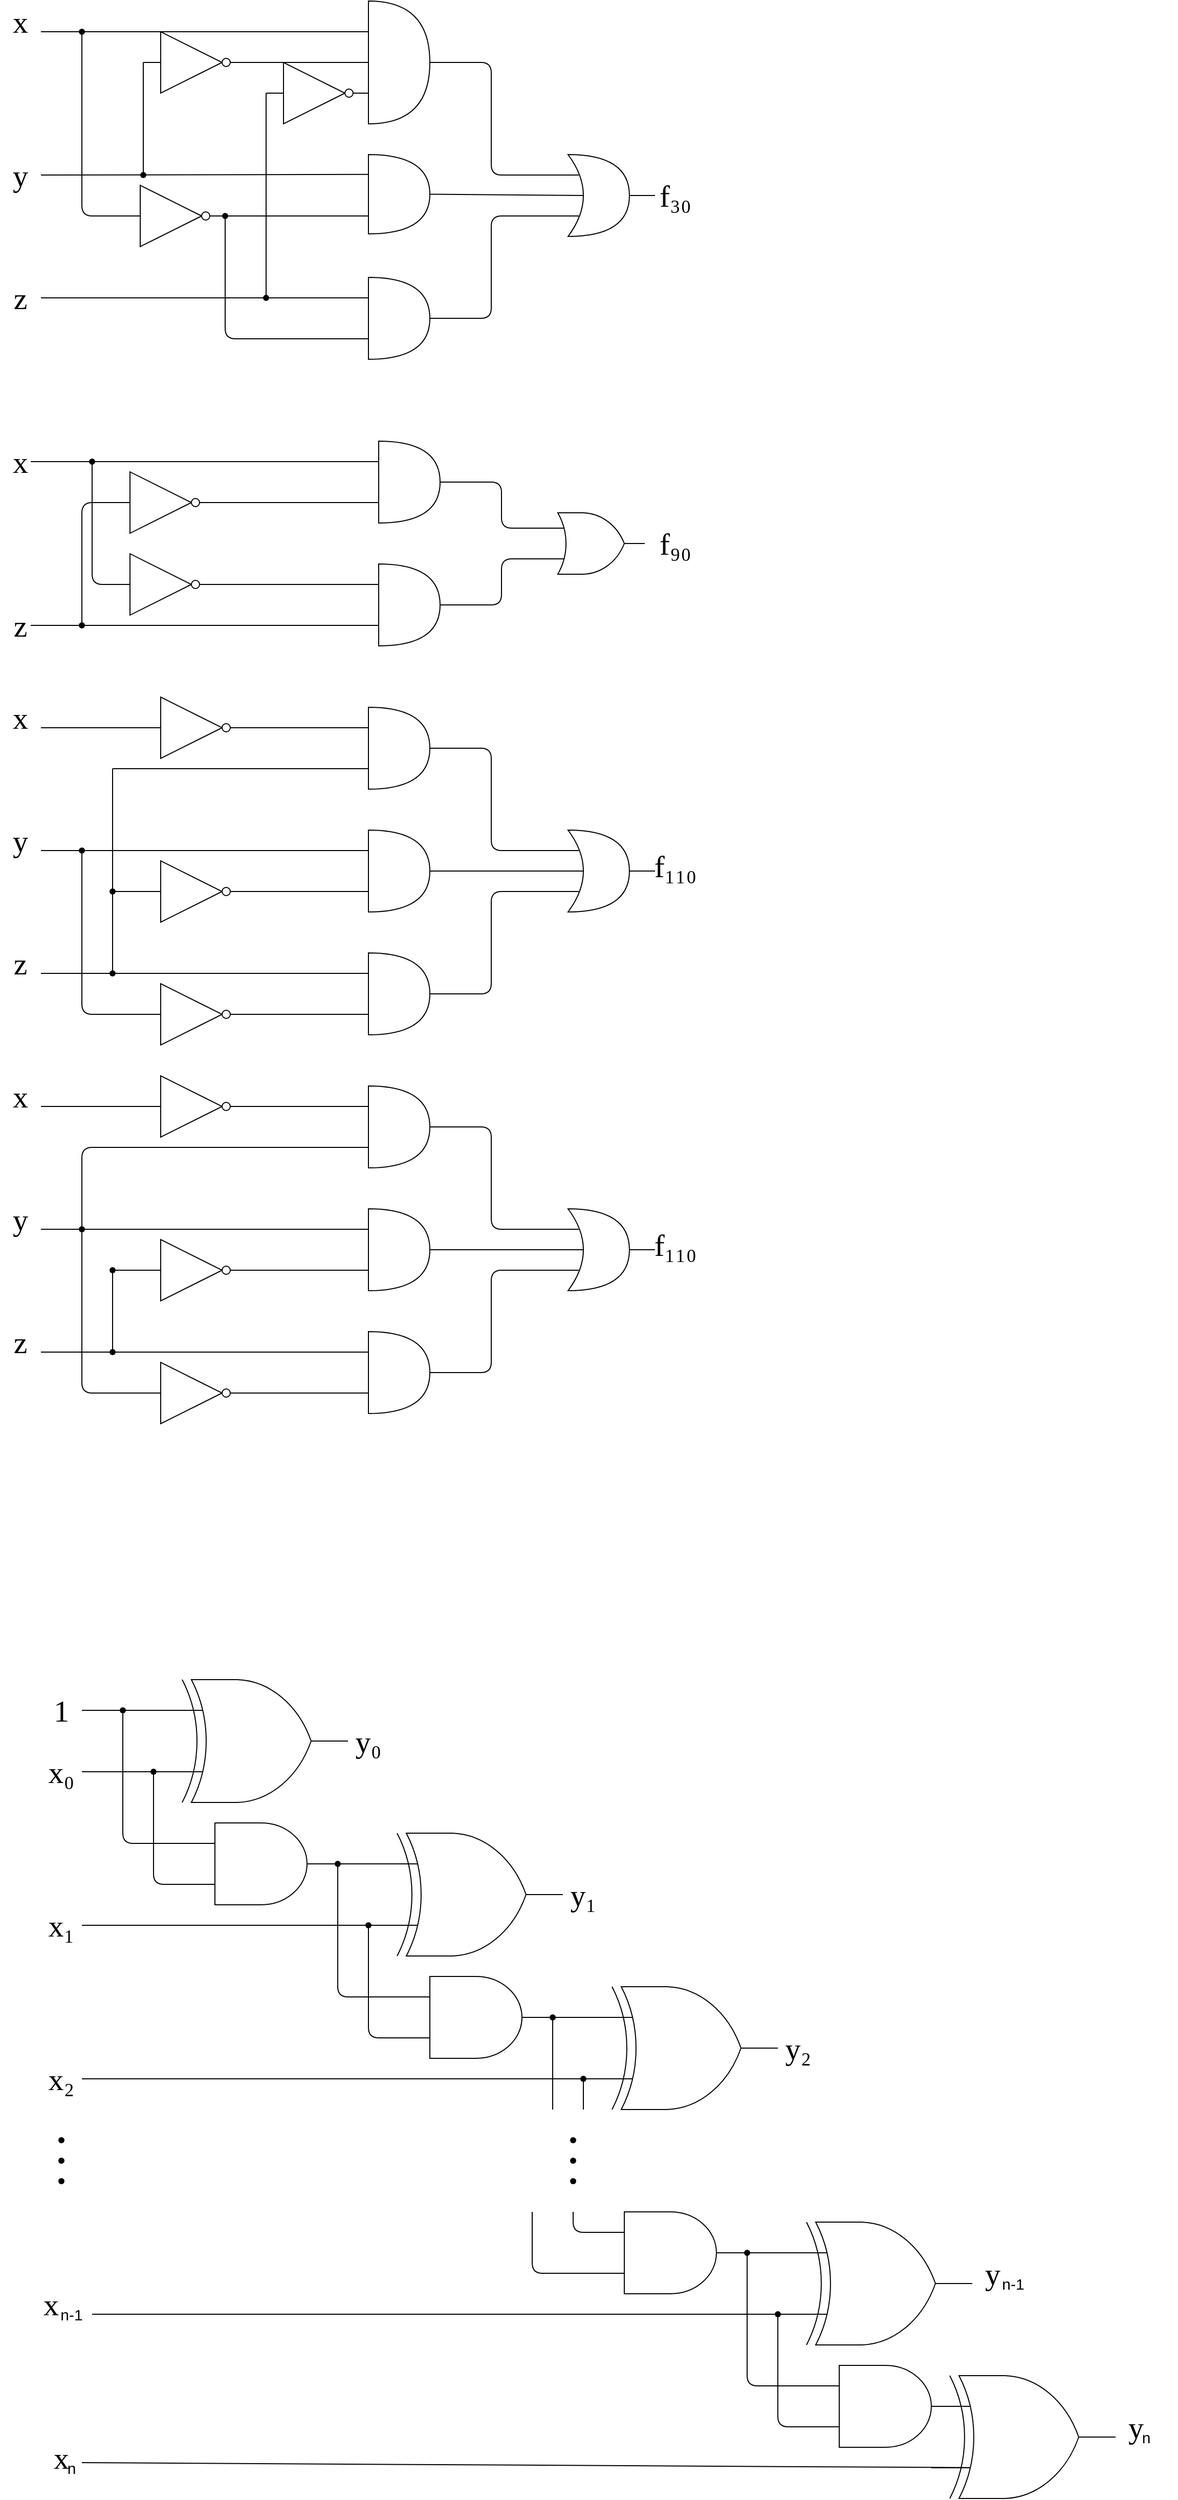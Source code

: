 <mxfile version="14.8.1" type="github">
  <diagram id="0W6Qc_67fqcdbap8SxTc" name="Page-1">
    <mxGraphModel dx="1483" dy="806" grid="1" gridSize="10" guides="1" tooltips="1" connect="1" arrows="1" fold="1" page="1" pageScale="1" pageWidth="1169" pageHeight="1654" math="0" shadow="0">
      <root>
        <mxCell id="0" />
        <mxCell id="1" parent="0" />
        <mxCell id="cX6OeLYtHGOCh2aDYkUL-3" value="" style="group" parent="1" vertex="1" connectable="0">
          <mxGeometry y="430" width="680" height="200" as="geometry" />
        </mxCell>
        <mxCell id="cX6OeLYtHGOCh2aDYkUL-4" value="" style="endArrow=none;html=1;entryX=0;entryY=0.25;entryDx=0;entryDy=0;entryPerimeter=0;startArrow=none;" parent="cX6OeLYtHGOCh2aDYkUL-3" source="cX6OeLYtHGOCh2aDYkUL-44" target="cX6OeLYtHGOCh2aDYkUL-8" edge="1">
          <mxGeometry width="50" height="50" relative="1" as="geometry">
            <mxPoint x="30" y="20" as="sourcePoint" />
            <mxPoint x="370" y="15" as="targetPoint" />
          </mxGeometry>
        </mxCell>
        <mxCell id="cX6OeLYtHGOCh2aDYkUL-5" value="" style="verticalLabelPosition=bottom;shadow=0;dashed=0;align=center;html=1;verticalAlign=top;shape=mxgraph.electrical.logic_gates.inverter_2;sketch=0;strokeColor=#000000;fillColor=#ffffff;" parent="cX6OeLYtHGOCh2aDYkUL-3" vertex="1">
          <mxGeometry x="110" y="110" width="100" height="60" as="geometry" />
        </mxCell>
        <mxCell id="cX6OeLYtHGOCh2aDYkUL-6" value="" style="verticalLabelPosition=bottom;shadow=0;dashed=0;align=center;html=1;verticalAlign=top;shape=mxgraph.electrical.logic_gates.logic_gate;operation=or;sketch=0;strokeColor=#000000;fillColor=#ffffff;" parent="cX6OeLYtHGOCh2aDYkUL-3" vertex="1">
          <mxGeometry x="530" y="70" width="100" height="60" as="geometry" />
        </mxCell>
        <mxCell id="cX6OeLYtHGOCh2aDYkUL-7" value="" style="verticalLabelPosition=bottom;shadow=0;dashed=0;align=center;html=1;verticalAlign=top;shape=mxgraph.electrical.logic_gates.inverter_2;sketch=0;strokeColor=#000000;fillColor=#ffffff;" parent="cX6OeLYtHGOCh2aDYkUL-3" vertex="1">
          <mxGeometry x="110" y="30" width="100" height="60" as="geometry" />
        </mxCell>
        <mxCell id="cX6OeLYtHGOCh2aDYkUL-8" value="" style="shape=or;whiteSpace=wrap;html=1;shadow=0;sketch=0;strokeColor=#000000;fillColor=#ffffff;" parent="cX6OeLYtHGOCh2aDYkUL-3" vertex="1">
          <mxGeometry x="370" width="60" height="80" as="geometry" />
        </mxCell>
        <mxCell id="cX6OeLYtHGOCh2aDYkUL-9" value="" style="endArrow=none;html=1;entryX=0;entryY=0.25;entryDx=0;entryDy=0;entryPerimeter=0;exitX=1;exitY=0.5;exitDx=0;exitDy=0;exitPerimeter=0;" parent="cX6OeLYtHGOCh2aDYkUL-3" source="cX6OeLYtHGOCh2aDYkUL-5" target="cX6OeLYtHGOCh2aDYkUL-10" edge="1">
          <mxGeometry width="50" height="50" relative="1" as="geometry">
            <mxPoint x="250" y="140" as="sourcePoint" />
            <mxPoint x="370" y="135" as="targetPoint" />
          </mxGeometry>
        </mxCell>
        <mxCell id="cX6OeLYtHGOCh2aDYkUL-10" value="" style="shape=or;whiteSpace=wrap;html=1;shadow=0;sketch=0;strokeColor=#000000;fillColor=#ffffff;" parent="cX6OeLYtHGOCh2aDYkUL-3" vertex="1">
          <mxGeometry x="370" y="120" width="60" height="80" as="geometry" />
        </mxCell>
        <mxCell id="cX6OeLYtHGOCh2aDYkUL-11" value="" style="endArrow=none;html=1;exitX=0;exitY=0.5;exitDx=0;exitDy=0;exitPerimeter=0;" parent="cX6OeLYtHGOCh2aDYkUL-3" source="cX6OeLYtHGOCh2aDYkUL-5" edge="1">
          <mxGeometry width="50" height="50" relative="1" as="geometry">
            <mxPoint x="260" y="250" as="sourcePoint" />
            <mxPoint x="90" y="20" as="targetPoint" />
            <Array as="points">
              <mxPoint x="90" y="140" />
            </Array>
          </mxGeometry>
        </mxCell>
        <mxCell id="cX6OeLYtHGOCh2aDYkUL-12" value="" style="endArrow=none;html=1;entryX=0;entryY=0.75;entryDx=0;entryDy=0;entryPerimeter=0;exitX=1;exitY=0.5;exitDx=0;exitDy=0;exitPerimeter=0;" parent="cX6OeLYtHGOCh2aDYkUL-3" source="cX6OeLYtHGOCh2aDYkUL-7" target="cX6OeLYtHGOCh2aDYkUL-8" edge="1">
          <mxGeometry width="50" height="50" relative="1" as="geometry">
            <mxPoint x="210" y="60" as="sourcePoint" />
            <mxPoint x="360" y="59.5" as="targetPoint" />
          </mxGeometry>
        </mxCell>
        <mxCell id="cX6OeLYtHGOCh2aDYkUL-13" value="" style="endArrow=none;html=1;entryX=0;entryY=0.75;entryDx=0;entryDy=0;entryPerimeter=0;" parent="cX6OeLYtHGOCh2aDYkUL-3" target="cX6OeLYtHGOCh2aDYkUL-10" edge="1">
          <mxGeometry width="50" height="50" relative="1" as="geometry">
            <mxPoint x="30" y="180" as="sourcePoint" />
            <mxPoint x="310" y="200" as="targetPoint" />
          </mxGeometry>
        </mxCell>
        <mxCell id="cX6OeLYtHGOCh2aDYkUL-14" value="" style="endArrow=none;html=1;exitX=0;exitY=0.5;exitDx=0;exitDy=0;exitPerimeter=0;" parent="cX6OeLYtHGOCh2aDYkUL-3" source="cX6OeLYtHGOCh2aDYkUL-7" edge="1">
          <mxGeometry width="50" height="50" relative="1" as="geometry">
            <mxPoint x="120" y="150" as="sourcePoint" />
            <mxPoint x="80" y="180" as="targetPoint" />
            <Array as="points">
              <mxPoint x="80" y="60" />
            </Array>
          </mxGeometry>
        </mxCell>
        <mxCell id="cX6OeLYtHGOCh2aDYkUL-15" value="" style="endArrow=none;html=1;entryX=0;entryY=0.25;entryDx=0;entryDy=0;entryPerimeter=0;exitX=1;exitY=0.5;exitDx=0;exitDy=0;exitPerimeter=0;" parent="cX6OeLYtHGOCh2aDYkUL-3" source="cX6OeLYtHGOCh2aDYkUL-8" target="cX6OeLYtHGOCh2aDYkUL-6" edge="1">
          <mxGeometry width="50" height="50" relative="1" as="geometry">
            <mxPoint x="260" y="250" as="sourcePoint" />
            <mxPoint x="310" y="200" as="targetPoint" />
            <Array as="points">
              <mxPoint x="490" y="40" />
              <mxPoint x="490" y="85" />
            </Array>
          </mxGeometry>
        </mxCell>
        <mxCell id="cX6OeLYtHGOCh2aDYkUL-16" value="" style="endArrow=none;html=1;entryX=0;entryY=0.75;entryDx=0;entryDy=0;entryPerimeter=0;exitX=1;exitY=0.5;exitDx=0;exitDy=0;exitPerimeter=0;" parent="cX6OeLYtHGOCh2aDYkUL-3" source="cX6OeLYtHGOCh2aDYkUL-10" target="cX6OeLYtHGOCh2aDYkUL-6" edge="1">
          <mxGeometry width="50" height="50" relative="1" as="geometry">
            <mxPoint x="440" y="50" as="sourcePoint" />
            <mxPoint x="540" y="95" as="targetPoint" />
            <Array as="points">
              <mxPoint x="490" y="160" />
              <mxPoint x="490" y="115" />
            </Array>
          </mxGeometry>
        </mxCell>
        <mxCell id="cX6OeLYtHGOCh2aDYkUL-17" value="&lt;font style=&quot;font-size: 30px&quot; face=&quot;Times New Roman&quot;&gt;x&lt;/font&gt;" style="text;html=1;strokeColor=none;fillColor=none;align=center;verticalAlign=middle;whiteSpace=wrap;rounded=0;shadow=0;sketch=0;" parent="cX6OeLYtHGOCh2aDYkUL-3" vertex="1">
          <mxGeometry y="10" width="40" height="20" as="geometry" />
        </mxCell>
        <mxCell id="cX6OeLYtHGOCh2aDYkUL-18" value="&lt;font style=&quot;font-size: 30px&quot; face=&quot;Times New Roman&quot;&gt;z&lt;/font&gt;" style="text;html=1;strokeColor=none;fillColor=none;align=center;verticalAlign=middle;whiteSpace=wrap;rounded=0;shadow=0;sketch=0;" parent="cX6OeLYtHGOCh2aDYkUL-3" vertex="1">
          <mxGeometry y="170" width="40" height="20" as="geometry" />
        </mxCell>
        <mxCell id="cX6OeLYtHGOCh2aDYkUL-19" value="&lt;div style=&quot;font-size: 30px&quot;&gt;&lt;font style=&quot;font-size: 30px&quot; face=&quot;Times New Roman&quot;&gt;f₉₀&lt;/font&gt;&lt;/div&gt;" style="text;html=1;strokeColor=none;fillColor=none;align=center;verticalAlign=middle;whiteSpace=wrap;rounded=0;shadow=0;sketch=0;" parent="cX6OeLYtHGOCh2aDYkUL-3" vertex="1">
          <mxGeometry x="640" y="90" width="40" height="20" as="geometry" />
        </mxCell>
        <mxCell id="cX6OeLYtHGOCh2aDYkUL-44" value="" style="shape=waypoint;sketch=0;fillStyle=solid;size=6;pointerEvents=1;points=[];fillColor=none;resizable=0;rotatable=0;perimeter=centerPerimeter;snapToPoint=1;" parent="cX6OeLYtHGOCh2aDYkUL-3" vertex="1">
          <mxGeometry x="70" width="40" height="40" as="geometry" />
        </mxCell>
        <mxCell id="cX6OeLYtHGOCh2aDYkUL-45" value="" style="endArrow=none;html=1;entryDx=0;entryDy=0;entryPerimeter=0;" parent="cX6OeLYtHGOCh2aDYkUL-3" target="cX6OeLYtHGOCh2aDYkUL-44" edge="1">
          <mxGeometry width="50" height="50" relative="1" as="geometry">
            <mxPoint x="30" y="20" as="sourcePoint" />
            <mxPoint x="370" y="20" as="targetPoint" />
          </mxGeometry>
        </mxCell>
        <mxCell id="cX6OeLYtHGOCh2aDYkUL-46" value="" style="shape=waypoint;sketch=0;fillStyle=solid;size=6;pointerEvents=1;points=[];fillColor=none;resizable=0;rotatable=0;perimeter=centerPerimeter;snapToPoint=1;" parent="cX6OeLYtHGOCh2aDYkUL-3" vertex="1">
          <mxGeometry x="60" y="160" width="40" height="40" as="geometry" />
        </mxCell>
        <mxCell id="cX6OeLYtHGOCh2aDYkUL-54" value="" style="group" parent="1" vertex="1" connectable="0">
          <mxGeometry y="680" width="615" height="330" as="geometry" />
        </mxCell>
        <mxCell id="cX6OeLYtHGOCh2aDYkUL-1" value="" style="shape=xor;whiteSpace=wrap;html=1;" parent="cX6OeLYtHGOCh2aDYkUL-54" vertex="1">
          <mxGeometry x="555" y="130" width="60" height="80" as="geometry" />
        </mxCell>
        <mxCell id="cX6OeLYtHGOCh2aDYkUL-2" value="" style="shape=or;whiteSpace=wrap;html=1;" parent="cX6OeLYtHGOCh2aDYkUL-54" vertex="1">
          <mxGeometry x="360" y="10" width="60" height="80" as="geometry" />
        </mxCell>
        <mxCell id="cX6OeLYtHGOCh2aDYkUL-20" value="&lt;font style=&quot;font-size: 30px&quot; face=&quot;Times New Roman&quot;&gt;x&lt;/font&gt;" style="text;html=1;strokeColor=none;fillColor=none;align=center;verticalAlign=middle;whiteSpace=wrap;rounded=0;shadow=0;sketch=0;" parent="cX6OeLYtHGOCh2aDYkUL-54" vertex="1">
          <mxGeometry y="10" width="40" height="20" as="geometry" />
        </mxCell>
        <mxCell id="cX6OeLYtHGOCh2aDYkUL-21" value="&lt;font style=&quot;font-size: 30px&quot; face=&quot;Times New Roman&quot;&gt;z&lt;/font&gt;" style="text;html=1;strokeColor=none;fillColor=none;align=center;verticalAlign=middle;whiteSpace=wrap;rounded=0;shadow=0;sketch=0;" parent="cX6OeLYtHGOCh2aDYkUL-54" vertex="1">
          <mxGeometry y="250" width="40" height="20" as="geometry" />
        </mxCell>
        <mxCell id="cX6OeLYtHGOCh2aDYkUL-22" value="&lt;font style=&quot;font-size: 30px&quot; face=&quot;Times New Roman&quot;&gt;y&lt;/font&gt;" style="text;html=1;strokeColor=none;fillColor=none;align=center;verticalAlign=middle;whiteSpace=wrap;rounded=0;shadow=0;sketch=0;" parent="cX6OeLYtHGOCh2aDYkUL-54" vertex="1">
          <mxGeometry y="130" width="40" height="20" as="geometry" />
        </mxCell>
        <mxCell id="cX6OeLYtHGOCh2aDYkUL-24" value="" style="endArrow=none;html=1;entryX=0;entryY=0.25;entryDx=0;entryDy=0;entryPerimeter=0;exitX=1;exitY=0.5;exitDx=0;exitDy=0;exitPerimeter=0;" parent="cX6OeLYtHGOCh2aDYkUL-54" source="cX6OeLYtHGOCh2aDYkUL-25" target="cX6OeLYtHGOCh2aDYkUL-2" edge="1">
          <mxGeometry width="50" height="50" relative="1" as="geometry">
            <mxPoint x="140" y="30" as="sourcePoint" />
            <mxPoint x="460" y="150" as="targetPoint" />
          </mxGeometry>
        </mxCell>
        <mxCell id="cX6OeLYtHGOCh2aDYkUL-25" value="" style="verticalLabelPosition=bottom;shadow=0;dashed=0;align=center;html=1;verticalAlign=top;shape=mxgraph.electrical.logic_gates.inverter_2;sketch=0;strokeColor=#000000;fillColor=#ffffff;" parent="cX6OeLYtHGOCh2aDYkUL-54" vertex="1">
          <mxGeometry x="140" width="100" height="60" as="geometry" />
        </mxCell>
        <mxCell id="cX6OeLYtHGOCh2aDYkUL-28" value="" style="endArrow=none;html=1;entryX=1;entryY=1;entryDx=0;entryDy=0;exitX=0;exitY=0.25;exitDx=0;exitDy=0;exitPerimeter=0;" parent="cX6OeLYtHGOCh2aDYkUL-54" source="cX6OeLYtHGOCh2aDYkUL-29" target="cX6OeLYtHGOCh2aDYkUL-22" edge="1">
          <mxGeometry width="50" height="50" relative="1" as="geometry">
            <mxPoint x="350" y="110" as="sourcePoint" />
            <mxPoint x="460" y="30" as="targetPoint" />
          </mxGeometry>
        </mxCell>
        <mxCell id="cX6OeLYtHGOCh2aDYkUL-29" value="" style="shape=or;whiteSpace=wrap;html=1;" parent="cX6OeLYtHGOCh2aDYkUL-54" vertex="1">
          <mxGeometry x="360" y="130" width="60" height="80" as="geometry" />
        </mxCell>
        <mxCell id="cX6OeLYtHGOCh2aDYkUL-30" value="" style="shape=or;whiteSpace=wrap;html=1;" parent="cX6OeLYtHGOCh2aDYkUL-54" vertex="1">
          <mxGeometry x="360" y="250" width="60" height="80" as="geometry" />
        </mxCell>
        <mxCell id="cX6OeLYtHGOCh2aDYkUL-31" value="" style="verticalLabelPosition=bottom;shadow=0;dashed=0;align=center;html=1;verticalAlign=top;shape=mxgraph.electrical.logic_gates.inverter_2;sketch=0;strokeColor=#000000;fillColor=#ffffff;" parent="cX6OeLYtHGOCh2aDYkUL-54" vertex="1">
          <mxGeometry x="140" y="160" width="100" height="60" as="geometry" />
        </mxCell>
        <mxCell id="cX6OeLYtHGOCh2aDYkUL-32" value="" style="endArrow=none;html=1;exitX=0;exitY=0.5;exitDx=0;exitDy=0;exitPerimeter=0;" parent="cX6OeLYtHGOCh2aDYkUL-54" source="cX6OeLYtHGOCh2aDYkUL-31" edge="1">
          <mxGeometry width="50" height="50" relative="1" as="geometry">
            <mxPoint x="410" y="80" as="sourcePoint" />
            <mxPoint x="110" y="190" as="targetPoint" />
          </mxGeometry>
        </mxCell>
        <mxCell id="cX6OeLYtHGOCh2aDYkUL-33" value="" style="endArrow=none;html=1;exitX=1;exitY=0.5;exitDx=0;exitDy=0;exitPerimeter=0;entryX=0;entryY=0.75;entryDx=0;entryDy=0;entryPerimeter=0;" parent="cX6OeLYtHGOCh2aDYkUL-54" source="cX6OeLYtHGOCh2aDYkUL-31" target="cX6OeLYtHGOCh2aDYkUL-29" edge="1">
          <mxGeometry width="50" height="50" relative="1" as="geometry">
            <mxPoint x="410" y="80" as="sourcePoint" />
            <mxPoint x="460" y="30" as="targetPoint" />
          </mxGeometry>
        </mxCell>
        <mxCell id="cX6OeLYtHGOCh2aDYkUL-34" value="" style="endArrow=none;html=1;exitX=0;exitY=0.5;exitDx=0;exitDy=0;exitPerimeter=0;" parent="cX6OeLYtHGOCh2aDYkUL-54" source="cX6OeLYtHGOCh2aDYkUL-35" edge="1">
          <mxGeometry width="50" height="50" relative="1" as="geometry">
            <mxPoint x="410" y="80" as="sourcePoint" />
            <mxPoint x="80" y="150" as="targetPoint" />
            <Array as="points">
              <mxPoint x="80" y="310" />
            </Array>
          </mxGeometry>
        </mxCell>
        <mxCell id="cX6OeLYtHGOCh2aDYkUL-37" value="" style="endArrow=none;html=1;exitDx=0;exitDy=0;exitPerimeter=0;startArrow=none;" parent="cX6OeLYtHGOCh2aDYkUL-54" source="cX6OeLYtHGOCh2aDYkUL-50" edge="1">
          <mxGeometry width="50" height="50" relative="1" as="geometry">
            <mxPoint x="410" y="80" as="sourcePoint" />
            <mxPoint x="110" y="270" as="targetPoint" />
          </mxGeometry>
        </mxCell>
        <mxCell id="cX6OeLYtHGOCh2aDYkUL-38" value="" style="endArrow=none;html=1;exitX=1;exitY=1;exitDx=0;exitDy=0;" parent="cX6OeLYtHGOCh2aDYkUL-54" source="cX6OeLYtHGOCh2aDYkUL-21" edge="1">
          <mxGeometry width="50" height="50" relative="1" as="geometry">
            <mxPoint x="410" y="80" as="sourcePoint" />
            <mxPoint x="110" y="270" as="targetPoint" />
          </mxGeometry>
        </mxCell>
        <mxCell id="cX6OeLYtHGOCh2aDYkUL-39" value="" style="endArrow=none;html=1;startArrow=none;" parent="cX6OeLYtHGOCh2aDYkUL-54" source="cX6OeLYtHGOCh2aDYkUL-48" edge="1">
          <mxGeometry width="50" height="50" relative="1" as="geometry">
            <mxPoint x="110" y="270" as="sourcePoint" />
            <mxPoint x="110" y="70" as="targetPoint" />
          </mxGeometry>
        </mxCell>
        <mxCell id="cX6OeLYtHGOCh2aDYkUL-40" value="" style="endArrow=none;html=1;exitX=0;exitY=0.75;exitDx=0;exitDy=0;exitPerimeter=0;" parent="cX6OeLYtHGOCh2aDYkUL-54" source="cX6OeLYtHGOCh2aDYkUL-2" edge="1">
          <mxGeometry width="50" height="50" relative="1" as="geometry">
            <mxPoint x="120" y="280" as="sourcePoint" />
            <mxPoint x="110" y="70" as="targetPoint" />
          </mxGeometry>
        </mxCell>
        <mxCell id="cX6OeLYtHGOCh2aDYkUL-41" value="" style="endArrow=none;html=1;entryX=1;entryY=0.5;entryDx=0;entryDy=0;entryPerimeter=0;exitX=0.175;exitY=0.25;exitDx=0;exitDy=0;exitPerimeter=0;" parent="cX6OeLYtHGOCh2aDYkUL-54" source="cX6OeLYtHGOCh2aDYkUL-1" target="cX6OeLYtHGOCh2aDYkUL-2" edge="1">
          <mxGeometry width="50" height="50" relative="1" as="geometry">
            <mxPoint x="410" y="80" as="sourcePoint" />
            <mxPoint x="460" y="30" as="targetPoint" />
            <Array as="points">
              <mxPoint x="480" y="150" />
              <mxPoint x="480" y="50" />
            </Array>
          </mxGeometry>
        </mxCell>
        <mxCell id="cX6OeLYtHGOCh2aDYkUL-42" value="" style="endArrow=none;html=1;entryX=1;entryY=0.5;entryDx=0;entryDy=0;entryPerimeter=0;exitX=0.25;exitY=0.5;exitDx=0;exitDy=0;exitPerimeter=0;" parent="cX6OeLYtHGOCh2aDYkUL-54" source="cX6OeLYtHGOCh2aDYkUL-1" target="cX6OeLYtHGOCh2aDYkUL-29" edge="1">
          <mxGeometry width="50" height="50" relative="1" as="geometry">
            <mxPoint x="575.5" y="160" as="sourcePoint" />
            <mxPoint x="430" y="60" as="targetPoint" />
          </mxGeometry>
        </mxCell>
        <mxCell id="cX6OeLYtHGOCh2aDYkUL-43" value="" style="endArrow=none;html=1;entryX=1;entryY=0.5;entryDx=0;entryDy=0;entryPerimeter=0;exitX=0.175;exitY=0.75;exitDx=0;exitDy=0;exitPerimeter=0;" parent="cX6OeLYtHGOCh2aDYkUL-54" source="cX6OeLYtHGOCh2aDYkUL-1" target="cX6OeLYtHGOCh2aDYkUL-30" edge="1">
          <mxGeometry width="50" height="50" relative="1" as="geometry">
            <mxPoint x="580" y="180" as="sourcePoint" />
            <mxPoint x="430" y="180" as="targetPoint" />
            <Array as="points">
              <mxPoint x="480" y="190" />
              <mxPoint x="480" y="290" />
            </Array>
          </mxGeometry>
        </mxCell>
        <mxCell id="cX6OeLYtHGOCh2aDYkUL-47" value="" style="shape=waypoint;sketch=0;fillStyle=solid;size=6;pointerEvents=1;points=[];fillColor=none;resizable=0;rotatable=0;perimeter=centerPerimeter;snapToPoint=1;" parent="cX6OeLYtHGOCh2aDYkUL-54" vertex="1">
          <mxGeometry x="60" y="130" width="40" height="40" as="geometry" />
        </mxCell>
        <mxCell id="cX6OeLYtHGOCh2aDYkUL-48" value="" style="shape=waypoint;sketch=0;fillStyle=solid;size=6;pointerEvents=1;points=[];fillColor=none;resizable=0;rotatable=0;perimeter=centerPerimeter;snapToPoint=1;" parent="cX6OeLYtHGOCh2aDYkUL-54" vertex="1">
          <mxGeometry x="90" y="170" width="40" height="40" as="geometry" />
        </mxCell>
        <mxCell id="cX6OeLYtHGOCh2aDYkUL-49" value="" style="endArrow=none;html=1;" parent="cX6OeLYtHGOCh2aDYkUL-54" target="cX6OeLYtHGOCh2aDYkUL-48" edge="1">
          <mxGeometry width="50" height="50" relative="1" as="geometry">
            <mxPoint x="110" y="270" as="sourcePoint" />
            <mxPoint x="110" y="70" as="targetPoint" />
          </mxGeometry>
        </mxCell>
        <mxCell id="cX6OeLYtHGOCh2aDYkUL-50" value="" style="shape=waypoint;sketch=0;fillStyle=solid;size=6;pointerEvents=1;points=[];fillColor=none;resizable=0;rotatable=0;perimeter=centerPerimeter;snapToPoint=1;" parent="cX6OeLYtHGOCh2aDYkUL-54" vertex="1">
          <mxGeometry x="90" y="250" width="40" height="40" as="geometry" />
        </mxCell>
        <mxCell id="cX6OeLYtHGOCh2aDYkUL-51" value="" style="endArrow=none;html=1;exitX=0;exitY=0.25;exitDx=0;exitDy=0;exitPerimeter=0;" parent="cX6OeLYtHGOCh2aDYkUL-54" source="cX6OeLYtHGOCh2aDYkUL-30" target="cX6OeLYtHGOCh2aDYkUL-50" edge="1">
          <mxGeometry width="50" height="50" relative="1" as="geometry">
            <mxPoint x="360" y="270" as="sourcePoint" />
            <mxPoint x="110" y="270" as="targetPoint" />
          </mxGeometry>
        </mxCell>
        <mxCell id="cX6OeLYtHGOCh2aDYkUL-53" value="" style="endArrow=none;html=1;entryX=0;entryY=0.5;entryDx=0;entryDy=0;entryPerimeter=0;exitX=1;exitY=1;exitDx=0;exitDy=0;" parent="cX6OeLYtHGOCh2aDYkUL-54" source="cX6OeLYtHGOCh2aDYkUL-20" target="cX6OeLYtHGOCh2aDYkUL-25" edge="1">
          <mxGeometry width="50" height="50" relative="1" as="geometry">
            <mxPoint x="370" y="80" as="sourcePoint" />
            <mxPoint x="420" y="30" as="targetPoint" />
          </mxGeometry>
        </mxCell>
        <mxCell id="cX6OeLYtHGOCh2aDYkUL-108" value="" style="group" parent="1" vertex="1" connectable="0">
          <mxGeometry x="140" y="835" width="540" height="185" as="geometry" />
        </mxCell>
        <mxCell id="cX6OeLYtHGOCh2aDYkUL-35" value="" style="verticalLabelPosition=bottom;shadow=0;dashed=0;align=center;html=1;verticalAlign=top;shape=mxgraph.electrical.logic_gates.inverter_2;sketch=0;strokeColor=#000000;fillColor=#ffffff;" parent="cX6OeLYtHGOCh2aDYkUL-108" vertex="1">
          <mxGeometry y="125" width="100" height="60" as="geometry" />
        </mxCell>
        <mxCell id="cX6OeLYtHGOCh2aDYkUL-103" value="&lt;div style=&quot;font-size: 30px&quot;&gt;&lt;font style=&quot;font-size: 30px&quot; face=&quot;Times New Roman&quot;&gt;f₁₁₀&lt;/font&gt;&lt;/div&gt;" style="text;html=1;strokeColor=none;fillColor=none;align=center;verticalAlign=middle;whiteSpace=wrap;rounded=0;shadow=0;sketch=0;" parent="cX6OeLYtHGOCh2aDYkUL-108" vertex="1">
          <mxGeometry x="500" width="40" height="20" as="geometry" />
        </mxCell>
        <mxCell id="cX6OeLYtHGOCh2aDYkUL-104" value="" style="endArrow=none;html=1;exitX=1;exitY=0.5;exitDx=0;exitDy=0;exitPerimeter=0;entryX=0;entryY=0.75;entryDx=0;entryDy=0;" parent="cX6OeLYtHGOCh2aDYkUL-108" source="cX6OeLYtHGOCh2aDYkUL-1" target="cX6OeLYtHGOCh2aDYkUL-103" edge="1">
          <mxGeometry width="50" height="50" relative="1" as="geometry">
            <mxPoint x="470" y="15" as="sourcePoint" />
            <mxPoint x="190" y="-135" as="targetPoint" />
          </mxGeometry>
        </mxCell>
        <mxCell id="cX6OeLYtHGOCh2aDYkUL-36" value="" style="endArrow=none;html=1;entryX=1;entryY=0.5;entryDx=0;entryDy=0;entryPerimeter=0;exitX=0;exitY=0.75;exitDx=0;exitDy=0;exitPerimeter=0;" parent="1" source="cX6OeLYtHGOCh2aDYkUL-30" target="cX6OeLYtHGOCh2aDYkUL-35" edge="1">
          <mxGeometry width="50" height="50" relative="1" as="geometry">
            <mxPoint x="410" y="760" as="sourcePoint" />
            <mxPoint x="460" y="710" as="targetPoint" />
          </mxGeometry>
        </mxCell>
        <mxCell id="cX6OeLYtHGOCh2aDYkUL-109" value="" style="group" parent="1" vertex="1" connectable="0">
          <mxGeometry width="680" height="350" as="geometry" />
        </mxCell>
        <mxCell id="cX6OeLYtHGOCh2aDYkUL-57" value="" style="shape=xor;whiteSpace=wrap;html=1;" parent="cX6OeLYtHGOCh2aDYkUL-109" vertex="1">
          <mxGeometry x="555" y="150" width="60" height="80" as="geometry" />
        </mxCell>
        <mxCell id="cX6OeLYtHGOCh2aDYkUL-58" value="" style="shape=or;whiteSpace=wrap;html=1;" parent="cX6OeLYtHGOCh2aDYkUL-109" vertex="1">
          <mxGeometry x="360" width="60" height="120" as="geometry" />
        </mxCell>
        <mxCell id="cX6OeLYtHGOCh2aDYkUL-59" value="&lt;font style=&quot;font-size: 30px&quot; face=&quot;Times New Roman&quot;&gt;x&lt;/font&gt;" style="text;html=1;strokeColor=none;fillColor=none;align=center;verticalAlign=middle;whiteSpace=wrap;rounded=0;shadow=0;sketch=0;" parent="cX6OeLYtHGOCh2aDYkUL-109" vertex="1">
          <mxGeometry y="10" width="40" height="20" as="geometry" />
        </mxCell>
        <mxCell id="cX6OeLYtHGOCh2aDYkUL-60" value="&lt;font style=&quot;font-size: 30px&quot; face=&quot;Times New Roman&quot;&gt;z&lt;/font&gt;" style="text;html=1;strokeColor=none;fillColor=none;align=center;verticalAlign=middle;whiteSpace=wrap;rounded=0;shadow=0;sketch=0;" parent="cX6OeLYtHGOCh2aDYkUL-109" vertex="1">
          <mxGeometry y="280" width="40" height="20" as="geometry" />
        </mxCell>
        <mxCell id="cX6OeLYtHGOCh2aDYkUL-61" value="&lt;font style=&quot;font-size: 30px&quot; face=&quot;Times New Roman&quot;&gt;y&lt;/font&gt;" style="text;html=1;strokeColor=none;fillColor=none;align=center;verticalAlign=middle;whiteSpace=wrap;rounded=0;shadow=0;sketch=0;" parent="cX6OeLYtHGOCh2aDYkUL-109" vertex="1">
          <mxGeometry y="160" width="40" height="20" as="geometry" />
        </mxCell>
        <mxCell id="cX6OeLYtHGOCh2aDYkUL-62" value="" style="endArrow=none;html=1;entryX=0;entryY=0.25;entryDx=0;entryDy=0;entryPerimeter=0;exitX=1;exitY=1;exitDx=0;exitDy=0;" parent="cX6OeLYtHGOCh2aDYkUL-109" source="cX6OeLYtHGOCh2aDYkUL-59" target="cX6OeLYtHGOCh2aDYkUL-58" edge="1">
          <mxGeometry y="30" width="50" height="50" as="geometry">
            <mxPoint x="50" y="70" as="sourcePoint" />
            <mxPoint x="460" y="180" as="targetPoint" />
          </mxGeometry>
        </mxCell>
        <mxCell id="cX6OeLYtHGOCh2aDYkUL-64" value="" style="endArrow=none;html=1;entryX=1;entryY=0.5;entryDx=0;entryDy=0;exitX=0;exitY=0.25;exitDx=0;exitDy=0;exitPerimeter=0;" parent="cX6OeLYtHGOCh2aDYkUL-109" source="cX6OeLYtHGOCh2aDYkUL-65" target="cX6OeLYtHGOCh2aDYkUL-61" edge="1">
          <mxGeometry y="30" width="50" height="50" as="geometry">
            <mxPoint x="350" y="140" as="sourcePoint" />
            <mxPoint x="460" y="60" as="targetPoint" />
          </mxGeometry>
        </mxCell>
        <mxCell id="cX6OeLYtHGOCh2aDYkUL-65" value="" style="shape=or;whiteSpace=wrap;html=1;" parent="cX6OeLYtHGOCh2aDYkUL-109" vertex="1">
          <mxGeometry x="360" y="150" width="60" height="77.5" as="geometry" />
        </mxCell>
        <mxCell id="cX6OeLYtHGOCh2aDYkUL-67" value="" style="verticalLabelPosition=bottom;shadow=0;dashed=0;align=center;html=1;verticalAlign=top;shape=mxgraph.electrical.logic_gates.inverter_2;sketch=0;strokeColor=#000000;fillColor=#ffffff;" parent="cX6OeLYtHGOCh2aDYkUL-109" vertex="1">
          <mxGeometry x="140" y="30" width="100" height="60" as="geometry" />
        </mxCell>
        <mxCell id="cX6OeLYtHGOCh2aDYkUL-69" value="" style="endArrow=none;html=1;exitX=1;exitY=0.5;exitDx=0;exitDy=0;exitPerimeter=0;entryX=0;entryY=0.5;entryDx=0;entryDy=0;entryPerimeter=0;" parent="cX6OeLYtHGOCh2aDYkUL-109" source="cX6OeLYtHGOCh2aDYkUL-67" target="cX6OeLYtHGOCh2aDYkUL-58" edge="1">
          <mxGeometry y="30" width="50" height="50" as="geometry">
            <mxPoint x="230" y="190" as="sourcePoint" />
            <mxPoint x="350" y="90" as="targetPoint" />
          </mxGeometry>
        </mxCell>
        <mxCell id="cX6OeLYtHGOCh2aDYkUL-71" value="" style="endArrow=none;html=1;exitDx=0;exitDy=0;exitPerimeter=0;startArrow=none;" parent="cX6OeLYtHGOCh2aDYkUL-109" edge="1">
          <mxGeometry y="30" width="50" height="50" as="geometry">
            <mxPoint x="110" y="300" as="sourcePoint" />
            <mxPoint x="110" y="300" as="targetPoint" />
          </mxGeometry>
        </mxCell>
        <mxCell id="cX6OeLYtHGOCh2aDYkUL-75" value="" style="endArrow=none;html=1;entryX=1;entryY=0.5;entryDx=0;entryDy=0;entryPerimeter=0;exitX=0.175;exitY=0.25;exitDx=0;exitDy=0;exitPerimeter=0;" parent="cX6OeLYtHGOCh2aDYkUL-109" source="cX6OeLYtHGOCh2aDYkUL-57" target="cX6OeLYtHGOCh2aDYkUL-58" edge="1">
          <mxGeometry y="30" width="50" height="50" as="geometry">
            <mxPoint x="410" y="110" as="sourcePoint" />
            <mxPoint x="460" y="60" as="targetPoint" />
            <Array as="points">
              <mxPoint x="480" y="170" />
              <mxPoint x="480" y="60" />
            </Array>
          </mxGeometry>
        </mxCell>
        <mxCell id="cX6OeLYtHGOCh2aDYkUL-76" value="" style="endArrow=none;html=1;entryX=1;entryY=0.5;entryDx=0;entryDy=0;entryPerimeter=0;exitX=0.25;exitY=0.5;exitDx=0;exitDy=0;exitPerimeter=0;" parent="cX6OeLYtHGOCh2aDYkUL-109" source="cX6OeLYtHGOCh2aDYkUL-57" target="cX6OeLYtHGOCh2aDYkUL-65" edge="1">
          <mxGeometry y="30" width="50" height="50" as="geometry">
            <mxPoint x="575.5" y="190" as="sourcePoint" />
            <mxPoint x="430" y="90" as="targetPoint" />
          </mxGeometry>
        </mxCell>
        <mxCell id="cX6OeLYtHGOCh2aDYkUL-77" value="" style="endArrow=none;html=1;entryX=1;entryY=0.5;entryDx=0;entryDy=0;entryPerimeter=0;exitX=0.175;exitY=0.75;exitDx=0;exitDy=0;exitPerimeter=0;" parent="cX6OeLYtHGOCh2aDYkUL-109" source="cX6OeLYtHGOCh2aDYkUL-57" target="cX6OeLYtHGOCh2aDYkUL-66" edge="1">
          <mxGeometry y="30" width="50" height="50" as="geometry">
            <mxPoint x="580" y="210" as="sourcePoint" />
            <mxPoint x="430" y="210" as="targetPoint" />
            <Array as="points">
              <mxPoint x="480" y="210" />
              <mxPoint x="480" y="310" />
            </Array>
          </mxGeometry>
        </mxCell>
        <mxCell id="cX6OeLYtHGOCh2aDYkUL-82" value="" style="endArrow=none;html=1;exitDx=0;exitDy=0;exitPerimeter=0;entryX=1;entryY=0.5;entryDx=0;entryDy=0;entryPerimeter=0;startArrow=none;" parent="cX6OeLYtHGOCh2aDYkUL-109" source="cX6OeLYtHGOCh2aDYkUL-99" target="cX6OeLYtHGOCh2aDYkUL-60" edge="1">
          <mxGeometry y="30" width="50" height="50" as="geometry">
            <mxPoint x="360" y="300" as="sourcePoint" />
            <mxPoint x="110" y="300" as="targetPoint" />
          </mxGeometry>
        </mxCell>
        <mxCell id="cX6OeLYtHGOCh2aDYkUL-86" value="" style="endArrow=none;html=1;entryX=0;entryY=0.5;entryDx=0;entryDy=0;entryPerimeter=0;" parent="cX6OeLYtHGOCh2aDYkUL-109" target="cX6OeLYtHGOCh2aDYkUL-87" edge="1">
          <mxGeometry width="50" height="50" relative="1" as="geometry">
            <mxPoint x="80" y="30" as="sourcePoint" />
            <mxPoint x="110" y="240" as="targetPoint" />
            <Array as="points">
              <mxPoint x="80" y="210" />
            </Array>
          </mxGeometry>
        </mxCell>
        <mxCell id="cX6OeLYtHGOCh2aDYkUL-87" value="" style="verticalLabelPosition=bottom;shadow=0;dashed=0;align=center;html=1;verticalAlign=top;shape=mxgraph.electrical.logic_gates.inverter_2;sketch=0;strokeColor=#000000;fillColor=#ffffff;" parent="cX6OeLYtHGOCh2aDYkUL-109" vertex="1">
          <mxGeometry x="120" y="180" width="100" height="60" as="geometry" />
        </mxCell>
        <mxCell id="cX6OeLYtHGOCh2aDYkUL-89" value="" style="endArrow=none;html=1;exitX=1;exitY=0.5;exitDx=0;exitDy=0;exitPerimeter=0;" parent="cX6OeLYtHGOCh2aDYkUL-109" source="cX6OeLYtHGOCh2aDYkUL-87" edge="1">
          <mxGeometry width="50" height="50" relative="1" as="geometry">
            <mxPoint x="280" y="240" as="sourcePoint" />
            <mxPoint x="360" y="210" as="targetPoint" />
          </mxGeometry>
        </mxCell>
        <mxCell id="cX6OeLYtHGOCh2aDYkUL-90" value="" style="endArrow=none;html=1;entryX=0;entryY=0.75;entryDx=0;entryDy=0;entryPerimeter=0;" parent="cX6OeLYtHGOCh2aDYkUL-109" target="cX6OeLYtHGOCh2aDYkUL-66" edge="1">
          <mxGeometry width="50" height="50" relative="1" as="geometry">
            <mxPoint x="220" y="210" as="sourcePoint" />
            <mxPoint x="330" y="190" as="targetPoint" />
            <Array as="points">
              <mxPoint x="220" y="330" />
            </Array>
          </mxGeometry>
        </mxCell>
        <mxCell id="cX6OeLYtHGOCh2aDYkUL-91" value="" style="endArrow=none;html=1;exitX=0;exitY=0.5;exitDx=0;exitDy=0;exitPerimeter=0;" parent="cX6OeLYtHGOCh2aDYkUL-109" source="cX6OeLYtHGOCh2aDYkUL-67" edge="1">
          <mxGeometry width="50" height="50" relative="1" as="geometry">
            <mxPoint x="280" y="240" as="sourcePoint" />
            <mxPoint x="140" y="170" as="targetPoint" />
          </mxGeometry>
        </mxCell>
        <mxCell id="cX6OeLYtHGOCh2aDYkUL-94" value="" style="endArrow=none;html=1;entryX=0;entryY=0.5;entryDx=0;entryDy=0;entryPerimeter=0;" parent="cX6OeLYtHGOCh2aDYkUL-109" target="cX6OeLYtHGOCh2aDYkUL-95" edge="1">
          <mxGeometry width="50" height="50" relative="1" as="geometry">
            <mxPoint x="260" y="290" as="sourcePoint" />
            <mxPoint x="240" y="120" as="targetPoint" />
          </mxGeometry>
        </mxCell>
        <mxCell id="cX6OeLYtHGOCh2aDYkUL-95" value="" style="verticalLabelPosition=bottom;shadow=0;dashed=0;align=center;html=1;verticalAlign=top;shape=mxgraph.electrical.logic_gates.inverter_2;sketch=0;strokeColor=#000000;fillColor=#ffffff;" parent="cX6OeLYtHGOCh2aDYkUL-109" vertex="1">
          <mxGeometry x="260" y="60" width="100" height="60" as="geometry" />
        </mxCell>
        <mxCell id="cX6OeLYtHGOCh2aDYkUL-96" style="edgeStyle=orthogonalEdgeStyle;rounded=0;orthogonalLoop=1;jettySize=auto;html=1;exitX=0;exitY=0.75;exitDx=0;exitDy=0;exitPerimeter=0;entryX=1;entryY=0.5;entryDx=0;entryDy=0;entryPerimeter=0;" parent="cX6OeLYtHGOCh2aDYkUL-109" source="cX6OeLYtHGOCh2aDYkUL-58" target="cX6OeLYtHGOCh2aDYkUL-95" edge="1">
          <mxGeometry relative="1" as="geometry" />
        </mxCell>
        <mxCell id="cX6OeLYtHGOCh2aDYkUL-97" value="" style="shape=waypoint;sketch=0;fillStyle=solid;size=6;pointerEvents=1;points=[];fillColor=none;resizable=0;rotatable=0;perimeter=centerPerimeter;snapToPoint=1;" parent="cX6OeLYtHGOCh2aDYkUL-109" vertex="1">
          <mxGeometry x="60" y="10" width="40" height="40" as="geometry" />
        </mxCell>
        <mxCell id="cX6OeLYtHGOCh2aDYkUL-98" value="" style="shape=waypoint;sketch=0;fillStyle=solid;size=6;pointerEvents=1;points=[];fillColor=none;resizable=0;rotatable=0;perimeter=centerPerimeter;snapToPoint=1;" parent="cX6OeLYtHGOCh2aDYkUL-109" vertex="1">
          <mxGeometry x="120" y="150" width="40" height="40" as="geometry" />
        </mxCell>
        <mxCell id="cX6OeLYtHGOCh2aDYkUL-99" value="" style="shape=waypoint;sketch=0;fillStyle=solid;size=6;pointerEvents=1;points=[];fillColor=none;resizable=0;rotatable=0;perimeter=centerPerimeter;snapToPoint=1;" parent="cX6OeLYtHGOCh2aDYkUL-109" vertex="1">
          <mxGeometry x="240" y="270" width="40" height="40" as="geometry" />
        </mxCell>
        <mxCell id="cX6OeLYtHGOCh2aDYkUL-100" value="" style="endArrow=none;html=1;exitX=0;exitY=0.25;exitDx=0;exitDy=0;exitPerimeter=0;entryDx=0;entryDy=0;entryPerimeter=0;" parent="cX6OeLYtHGOCh2aDYkUL-109" source="cX6OeLYtHGOCh2aDYkUL-66" target="cX6OeLYtHGOCh2aDYkUL-99" edge="1">
          <mxGeometry y="30" width="50" height="50" as="geometry">
            <mxPoint x="350" y="290" as="sourcePoint" />
            <mxPoint x="40" y="290" as="targetPoint" />
          </mxGeometry>
        </mxCell>
        <mxCell id="cX6OeLYtHGOCh2aDYkUL-102" value="" style="shape=waypoint;sketch=0;fillStyle=solid;size=6;pointerEvents=1;points=[];fillColor=none;resizable=0;rotatable=0;perimeter=centerPerimeter;snapToPoint=1;" parent="cX6OeLYtHGOCh2aDYkUL-109" vertex="1">
          <mxGeometry x="200" y="190" width="40" height="40" as="geometry" />
        </mxCell>
        <mxCell id="cX6OeLYtHGOCh2aDYkUL-105" value="&lt;div style=&quot;font-size: 30px&quot;&gt;&lt;font style=&quot;font-size: 30px&quot; face=&quot;Times New Roman&quot;&gt;f₃₀&lt;/font&gt;&lt;/div&gt;" style="text;html=1;strokeColor=none;fillColor=none;align=center;verticalAlign=middle;whiteSpace=wrap;rounded=0;shadow=0;sketch=0;" parent="cX6OeLYtHGOCh2aDYkUL-109" vertex="1">
          <mxGeometry x="640" y="180" width="40" height="20" as="geometry" />
        </mxCell>
        <mxCell id="cX6OeLYtHGOCh2aDYkUL-106" value="" style="endArrow=none;html=1;exitX=1;exitY=0.5;exitDx=0;exitDy=0;exitPerimeter=0;entryX=0;entryY=0.5;entryDx=0;entryDy=0;" parent="cX6OeLYtHGOCh2aDYkUL-109" source="cX6OeLYtHGOCh2aDYkUL-57" target="cX6OeLYtHGOCh2aDYkUL-105" edge="1">
          <mxGeometry width="50" height="50" relative="1" as="geometry">
            <mxPoint x="615" y="192" as="sourcePoint" />
            <mxPoint x="330" y="42" as="targetPoint" />
          </mxGeometry>
        </mxCell>
        <mxCell id="cX6OeLYtHGOCh2aDYkUL-66" value="" style="shape=or;whiteSpace=wrap;html=1;" parent="cX6OeLYtHGOCh2aDYkUL-109" vertex="1">
          <mxGeometry x="360" y="270" width="60" height="80" as="geometry" />
        </mxCell>
        <mxCell id="cX6OeLYtHGOCh2aDYkUL-140" value="" style="group" parent="1" vertex="1" connectable="0">
          <mxGeometry x="140" y="1205" width="540" height="185" as="geometry" />
        </mxCell>
        <mxCell id="cX6OeLYtHGOCh2aDYkUL-141" value="" style="verticalLabelPosition=bottom;shadow=0;dashed=0;align=center;html=1;verticalAlign=top;shape=mxgraph.electrical.logic_gates.inverter_2;sketch=0;strokeColor=#000000;fillColor=#ffffff;" parent="cX6OeLYtHGOCh2aDYkUL-140" vertex="1">
          <mxGeometry y="125" width="100" height="60" as="geometry" />
        </mxCell>
        <mxCell id="cX6OeLYtHGOCh2aDYkUL-142" value="&lt;div style=&quot;font-size: 30px&quot;&gt;&lt;font style=&quot;font-size: 30px&quot; face=&quot;Times New Roman&quot;&gt;f₁₁₀&lt;/font&gt;&lt;/div&gt;" style="text;html=1;strokeColor=none;fillColor=none;align=center;verticalAlign=middle;whiteSpace=wrap;rounded=0;shadow=0;sketch=0;" parent="cX6OeLYtHGOCh2aDYkUL-140" vertex="1">
          <mxGeometry x="500" width="40" height="20" as="geometry" />
        </mxCell>
        <mxCell id="cX6OeLYtHGOCh2aDYkUL-143" value="" style="endArrow=none;html=1;exitX=1;exitY=0.5;exitDx=0;exitDy=0;exitPerimeter=0;entryX=0;entryY=0.75;entryDx=0;entryDy=0;" parent="1" source="cX6OeLYtHGOCh2aDYkUL-113" target="cX6OeLYtHGOCh2aDYkUL-142" edge="1">
          <mxGeometry width="50" height="50" relative="1" as="geometry">
            <mxPoint x="610" y="1220" as="sourcePoint" />
            <mxPoint x="330" y="1070" as="targetPoint" />
          </mxGeometry>
        </mxCell>
        <mxCell id="cX6OeLYtHGOCh2aDYkUL-144" value="" style="endArrow=none;html=1;entryX=1;entryY=0.5;entryDx=0;entryDy=0;entryPerimeter=0;exitX=0;exitY=0.75;exitDx=0;exitDy=0;exitPerimeter=0;" parent="1" source="cX6OeLYtHGOCh2aDYkUL-122" target="cX6OeLYtHGOCh2aDYkUL-141" edge="1">
          <mxGeometry width="50" height="50" relative="1" as="geometry">
            <mxPoint x="410" y="1130" as="sourcePoint" />
            <mxPoint x="460" y="1080" as="targetPoint" />
          </mxGeometry>
        </mxCell>
        <mxCell id="cX6OeLYtHGOCh2aDYkUL-113" value="" style="shape=xor;whiteSpace=wrap;html=1;" parent="1" vertex="1">
          <mxGeometry x="555" y="1180" width="60" height="80" as="geometry" />
        </mxCell>
        <mxCell id="cX6OeLYtHGOCh2aDYkUL-114" value="" style="shape=or;whiteSpace=wrap;html=1;" parent="1" vertex="1">
          <mxGeometry x="360" y="1060" width="60" height="80" as="geometry" />
        </mxCell>
        <mxCell id="cX6OeLYtHGOCh2aDYkUL-115" value="&lt;font style=&quot;font-size: 30px&quot; face=&quot;Times New Roman&quot;&gt;x&lt;/font&gt;" style="text;html=1;strokeColor=none;fillColor=none;align=center;verticalAlign=middle;whiteSpace=wrap;rounded=0;shadow=0;sketch=0;" parent="1" vertex="1">
          <mxGeometry y="1060" width="40" height="20" as="geometry" />
        </mxCell>
        <mxCell id="cX6OeLYtHGOCh2aDYkUL-116" value="&lt;font style=&quot;font-size: 30px&quot; face=&quot;Times New Roman&quot;&gt;z&lt;/font&gt;" style="text;html=1;strokeColor=none;fillColor=none;align=center;verticalAlign=middle;whiteSpace=wrap;rounded=0;shadow=0;sketch=0;" parent="1" vertex="1">
          <mxGeometry y="1300" width="40" height="20" as="geometry" />
        </mxCell>
        <mxCell id="cX6OeLYtHGOCh2aDYkUL-117" value="&lt;font style=&quot;font-size: 30px&quot; face=&quot;Times New Roman&quot;&gt;y&lt;/font&gt;" style="text;html=1;strokeColor=none;fillColor=none;align=center;verticalAlign=middle;whiteSpace=wrap;rounded=0;shadow=0;sketch=0;" parent="1" vertex="1">
          <mxGeometry y="1180" width="40" height="20" as="geometry" />
        </mxCell>
        <mxCell id="cX6OeLYtHGOCh2aDYkUL-118" value="" style="endArrow=none;html=1;entryX=0;entryY=0.25;entryDx=0;entryDy=0;entryPerimeter=0;exitX=1;exitY=0.5;exitDx=0;exitDy=0;exitPerimeter=0;" parent="1" source="cX6OeLYtHGOCh2aDYkUL-119" target="cX6OeLYtHGOCh2aDYkUL-114" edge="1">
          <mxGeometry y="1050" width="50" height="50" as="geometry">
            <mxPoint x="140" y="1080" as="sourcePoint" />
            <mxPoint x="460" y="1200" as="targetPoint" />
          </mxGeometry>
        </mxCell>
        <mxCell id="cX6OeLYtHGOCh2aDYkUL-119" value="" style="verticalLabelPosition=bottom;shadow=0;dashed=0;align=center;html=1;verticalAlign=top;shape=mxgraph.electrical.logic_gates.inverter_2;sketch=0;strokeColor=#000000;fillColor=#ffffff;" parent="1" vertex="1">
          <mxGeometry x="140" y="1050" width="100" height="60" as="geometry" />
        </mxCell>
        <mxCell id="cX6OeLYtHGOCh2aDYkUL-120" value="" style="endArrow=none;html=1;entryX=1;entryY=1;entryDx=0;entryDy=0;exitX=0;exitY=0.25;exitDx=0;exitDy=0;exitPerimeter=0;" parent="1" source="cX6OeLYtHGOCh2aDYkUL-121" target="cX6OeLYtHGOCh2aDYkUL-117" edge="1">
          <mxGeometry y="1050" width="50" height="50" as="geometry">
            <mxPoint x="350" y="1160" as="sourcePoint" />
            <mxPoint x="460" y="1080" as="targetPoint" />
          </mxGeometry>
        </mxCell>
        <mxCell id="cX6OeLYtHGOCh2aDYkUL-121" value="" style="shape=or;whiteSpace=wrap;html=1;" parent="1" vertex="1">
          <mxGeometry x="360" y="1180" width="60" height="80" as="geometry" />
        </mxCell>
        <mxCell id="cX6OeLYtHGOCh2aDYkUL-122" value="" style="shape=or;whiteSpace=wrap;html=1;" parent="1" vertex="1">
          <mxGeometry x="360" y="1300" width="60" height="80" as="geometry" />
        </mxCell>
        <mxCell id="cX6OeLYtHGOCh2aDYkUL-123" value="" style="verticalLabelPosition=bottom;shadow=0;dashed=0;align=center;html=1;verticalAlign=top;shape=mxgraph.electrical.logic_gates.inverter_2;sketch=0;strokeColor=#000000;fillColor=#ffffff;" parent="1" vertex="1">
          <mxGeometry x="140" y="1210" width="100" height="60" as="geometry" />
        </mxCell>
        <mxCell id="cX6OeLYtHGOCh2aDYkUL-124" value="" style="endArrow=none;html=1;exitX=0;exitY=0.5;exitDx=0;exitDy=0;exitPerimeter=0;" parent="1" source="cX6OeLYtHGOCh2aDYkUL-123" edge="1">
          <mxGeometry y="1050" width="50" height="50" as="geometry">
            <mxPoint x="410" y="1130" as="sourcePoint" />
            <mxPoint x="110" y="1240" as="targetPoint" />
          </mxGeometry>
        </mxCell>
        <mxCell id="cX6OeLYtHGOCh2aDYkUL-125" value="" style="endArrow=none;html=1;exitX=1;exitY=0.5;exitDx=0;exitDy=0;exitPerimeter=0;entryX=0;entryY=0.75;entryDx=0;entryDy=0;entryPerimeter=0;" parent="1" source="cX6OeLYtHGOCh2aDYkUL-123" target="cX6OeLYtHGOCh2aDYkUL-121" edge="1">
          <mxGeometry y="1050" width="50" height="50" as="geometry">
            <mxPoint x="410" y="1130" as="sourcePoint" />
            <mxPoint x="460" y="1080" as="targetPoint" />
          </mxGeometry>
        </mxCell>
        <mxCell id="cX6OeLYtHGOCh2aDYkUL-126" value="" style="endArrow=none;html=1;exitX=0;exitY=0.5;exitDx=0;exitDy=0;exitPerimeter=0;" parent="1" source="cX6OeLYtHGOCh2aDYkUL-141" edge="1">
          <mxGeometry y="1050" width="50" height="50" as="geometry">
            <mxPoint x="410" y="1130" as="sourcePoint" />
            <mxPoint x="80" y="1200" as="targetPoint" />
            <Array as="points">
              <mxPoint x="80" y="1360" />
            </Array>
          </mxGeometry>
        </mxCell>
        <mxCell id="cX6OeLYtHGOCh2aDYkUL-127" value="" style="endArrow=none;html=1;exitDx=0;exitDy=0;exitPerimeter=0;startArrow=none;" parent="1" source="cX6OeLYtHGOCh2aDYkUL-137" edge="1">
          <mxGeometry y="1050" width="50" height="50" as="geometry">
            <mxPoint x="410" y="1130" as="sourcePoint" />
            <mxPoint x="110" y="1320" as="targetPoint" />
          </mxGeometry>
        </mxCell>
        <mxCell id="cX6OeLYtHGOCh2aDYkUL-128" value="" style="endArrow=none;html=1;exitX=1;exitY=1;exitDx=0;exitDy=0;" parent="1" source="cX6OeLYtHGOCh2aDYkUL-116" edge="1">
          <mxGeometry y="1050" width="50" height="50" as="geometry">
            <mxPoint x="410" y="1130" as="sourcePoint" />
            <mxPoint x="110" y="1320" as="targetPoint" />
          </mxGeometry>
        </mxCell>
        <mxCell id="cX6OeLYtHGOCh2aDYkUL-131" value="" style="endArrow=none;html=1;entryX=1;entryY=0.5;entryDx=0;entryDy=0;entryPerimeter=0;exitX=0.175;exitY=0.25;exitDx=0;exitDy=0;exitPerimeter=0;" parent="1" source="cX6OeLYtHGOCh2aDYkUL-113" target="cX6OeLYtHGOCh2aDYkUL-114" edge="1">
          <mxGeometry y="1050" width="50" height="50" as="geometry">
            <mxPoint x="410" y="1130" as="sourcePoint" />
            <mxPoint x="460" y="1080" as="targetPoint" />
            <Array as="points">
              <mxPoint x="480" y="1200" />
              <mxPoint x="480" y="1100" />
            </Array>
          </mxGeometry>
        </mxCell>
        <mxCell id="cX6OeLYtHGOCh2aDYkUL-132" value="" style="endArrow=none;html=1;entryX=1;entryY=0.5;entryDx=0;entryDy=0;entryPerimeter=0;exitX=0.25;exitY=0.5;exitDx=0;exitDy=0;exitPerimeter=0;" parent="1" source="cX6OeLYtHGOCh2aDYkUL-113" target="cX6OeLYtHGOCh2aDYkUL-121" edge="1">
          <mxGeometry y="1050" width="50" height="50" as="geometry">
            <mxPoint x="575.5" y="1210" as="sourcePoint" />
            <mxPoint x="430" y="1110" as="targetPoint" />
          </mxGeometry>
        </mxCell>
        <mxCell id="cX6OeLYtHGOCh2aDYkUL-133" value="" style="endArrow=none;html=1;entryX=1;entryY=0.5;entryDx=0;entryDy=0;entryPerimeter=0;exitX=0.175;exitY=0.75;exitDx=0;exitDy=0;exitPerimeter=0;" parent="1" source="cX6OeLYtHGOCh2aDYkUL-113" target="cX6OeLYtHGOCh2aDYkUL-122" edge="1">
          <mxGeometry y="1050" width="50" height="50" as="geometry">
            <mxPoint x="580" y="1230" as="sourcePoint" />
            <mxPoint x="430" y="1230" as="targetPoint" />
            <Array as="points">
              <mxPoint x="480" y="1240" />
              <mxPoint x="480" y="1340" />
            </Array>
          </mxGeometry>
        </mxCell>
        <mxCell id="cX6OeLYtHGOCh2aDYkUL-134" value="" style="shape=waypoint;sketch=0;fillStyle=solid;size=6;pointerEvents=1;points=[];fillColor=none;resizable=0;rotatable=0;perimeter=centerPerimeter;snapToPoint=1;" parent="1" vertex="1">
          <mxGeometry x="60" y="1180" width="40" height="40" as="geometry" />
        </mxCell>
        <mxCell id="cX6OeLYtHGOCh2aDYkUL-135" value="" style="shape=waypoint;sketch=0;fillStyle=solid;size=6;pointerEvents=1;points=[];fillColor=none;resizable=0;rotatable=0;perimeter=centerPerimeter;snapToPoint=1;" parent="1" vertex="1">
          <mxGeometry x="90" y="1220" width="40" height="40" as="geometry" />
        </mxCell>
        <mxCell id="cX6OeLYtHGOCh2aDYkUL-136" value="" style="endArrow=none;html=1;" parent="1" target="cX6OeLYtHGOCh2aDYkUL-135" edge="1">
          <mxGeometry y="1050" width="50" height="50" as="geometry">
            <mxPoint x="110" y="1320" as="sourcePoint" />
            <mxPoint x="110" y="1120" as="targetPoint" />
          </mxGeometry>
        </mxCell>
        <mxCell id="cX6OeLYtHGOCh2aDYkUL-137" value="" style="shape=waypoint;sketch=0;fillStyle=solid;size=6;pointerEvents=1;points=[];fillColor=none;resizable=0;rotatable=0;perimeter=centerPerimeter;snapToPoint=1;" parent="1" vertex="1">
          <mxGeometry x="90" y="1300" width="40" height="40" as="geometry" />
        </mxCell>
        <mxCell id="cX6OeLYtHGOCh2aDYkUL-138" value="" style="endArrow=none;html=1;exitX=0;exitY=0.25;exitDx=0;exitDy=0;exitPerimeter=0;" parent="1" source="cX6OeLYtHGOCh2aDYkUL-122" target="cX6OeLYtHGOCh2aDYkUL-137" edge="1">
          <mxGeometry y="1050" width="50" height="50" as="geometry">
            <mxPoint x="360" y="1320" as="sourcePoint" />
            <mxPoint x="110" y="1320" as="targetPoint" />
          </mxGeometry>
        </mxCell>
        <mxCell id="cX6OeLYtHGOCh2aDYkUL-139" value="" style="endArrow=none;html=1;entryX=0;entryY=0.5;entryDx=0;entryDy=0;entryPerimeter=0;exitX=1;exitY=1;exitDx=0;exitDy=0;" parent="1" source="cX6OeLYtHGOCh2aDYkUL-115" target="cX6OeLYtHGOCh2aDYkUL-119" edge="1">
          <mxGeometry y="1050" width="50" height="50" as="geometry">
            <mxPoint x="370" y="1130" as="sourcePoint" />
            <mxPoint x="420" y="1080" as="targetPoint" />
          </mxGeometry>
        </mxCell>
        <mxCell id="cX6OeLYtHGOCh2aDYkUL-145" value="" style="endArrow=none;html=1;entryX=0.587;entryY=0.609;entryDx=0;entryDy=0;exitX=0;exitY=0.75;exitDx=0;exitDy=0;exitPerimeter=0;entryPerimeter=0;" parent="1" source="cX6OeLYtHGOCh2aDYkUL-114" target="cX6OeLYtHGOCh2aDYkUL-134" edge="1">
          <mxGeometry x="10" y="1060" width="50" height="50" as="geometry">
            <mxPoint x="370" y="1210" as="sourcePoint" />
            <mxPoint x="50" y="1210" as="targetPoint" />
            <Array as="points">
              <mxPoint x="80" y="1120" />
            </Array>
          </mxGeometry>
        </mxCell>
        <mxCell id="t_ojbRMO7QkopfVW23T1-8" value="&lt;font style=&quot;font-size: 30px&quot; face=&quot;Times New Roman&quot;&gt;x₀&lt;/font&gt;" style="text;html=1;strokeColor=none;fillColor=none;align=center;verticalAlign=middle;whiteSpace=wrap;rounded=0;shadow=0;sketch=0;" vertex="1" parent="1">
          <mxGeometry x="40" y="1720" width="40" height="20" as="geometry" />
        </mxCell>
        <mxCell id="t_ojbRMO7QkopfVW23T1-33" value="&lt;font style=&quot;font-size: 30px&quot; face=&quot;Times New Roman&quot;&gt;1&lt;/font&gt;" style="text;html=1;strokeColor=none;fillColor=none;align=center;verticalAlign=middle;whiteSpace=wrap;rounded=0;shadow=0;sketch=0;" vertex="1" parent="1">
          <mxGeometry x="40" y="1660" width="40" height="20" as="geometry" />
        </mxCell>
        <mxCell id="t_ojbRMO7QkopfVW23T1-47" value="" style="endArrow=none;html=1;exitX=1;exitY=0.5;exitDx=0;exitDy=0;entryDx=0;entryDy=0;entryPerimeter=0;" edge="1" parent="1" source="t_ojbRMO7QkopfVW23T1-33" target="t_ojbRMO7QkopfVW23T1-46">
          <mxGeometry width="50" height="50" relative="1" as="geometry">
            <mxPoint x="80" y="1680" as="sourcePoint" />
            <mxPoint x="200" y="1680" as="targetPoint" />
          </mxGeometry>
        </mxCell>
        <mxCell id="t_ojbRMO7QkopfVW23T1-87" value="" style="group" vertex="1" connectable="0" parent="1">
          <mxGeometry x="100" y="1640" width="330" height="280" as="geometry" />
        </mxCell>
        <mxCell id="t_ojbRMO7QkopfVW23T1-68" value="" style="group" vertex="1" connectable="0" parent="t_ojbRMO7QkopfVW23T1-87">
          <mxGeometry x="20" width="310" height="280" as="geometry" />
        </mxCell>
        <mxCell id="t_ojbRMO7QkopfVW23T1-101" value="" style="group" vertex="1" connectable="0" parent="t_ojbRMO7QkopfVW23T1-68">
          <mxGeometry x="40" width="220" height="220" as="geometry" />
        </mxCell>
        <mxCell id="t_ojbRMO7QkopfVW23T1-39" value="" style="verticalLabelPosition=bottom;shadow=0;dashed=0;align=center;html=1;verticalAlign=top;shape=mxgraph.electrical.logic_gates.logic_gate;operation=xor;" vertex="1" parent="t_ojbRMO7QkopfVW23T1-101">
          <mxGeometry width="180" height="120" as="geometry" />
        </mxCell>
        <mxCell id="t_ojbRMO7QkopfVW23T1-40" value="&lt;font style=&quot;font-size: 30px&quot; face=&quot;Times New Roman&quot;&gt;y₀&lt;/font&gt;" style="text;html=1;strokeColor=none;fillColor=none;align=center;verticalAlign=middle;whiteSpace=wrap;rounded=0;shadow=0;sketch=0;" vertex="1" parent="t_ojbRMO7QkopfVW23T1-101">
          <mxGeometry x="180" y="50" width="40" height="20" as="geometry" />
        </mxCell>
        <mxCell id="t_ojbRMO7QkopfVW23T1-44" value="" style="verticalLabelPosition=bottom;shadow=0;dashed=0;align=center;html=1;verticalAlign=top;shape=mxgraph.electrical.logic_gates.logic_gate;operation=and;" vertex="1" parent="t_ojbRMO7QkopfVW23T1-101">
          <mxGeometry x="20" y="140" width="150" height="80" as="geometry" />
        </mxCell>
        <mxCell id="t_ojbRMO7QkopfVW23T1-100" value="" style="group" vertex="1" connectable="0" parent="t_ojbRMO7QkopfVW23T1-87">
          <mxGeometry y="10" width="40" height="150" as="geometry" />
        </mxCell>
        <mxCell id="t_ojbRMO7QkopfVW23T1-46" value="" style="shape=waypoint;sketch=0;fillStyle=solid;size=6;pointerEvents=1;points=[];fillColor=none;resizable=0;rotatable=0;perimeter=centerPerimeter;snapToPoint=1;" vertex="1" parent="t_ojbRMO7QkopfVW23T1-100">
          <mxGeometry width="40" height="40" as="geometry" />
        </mxCell>
        <mxCell id="t_ojbRMO7QkopfVW23T1-37" value="" style="endArrow=none;html=1;exitDx=0;exitDy=0;entryX=0;entryY=0.25;entryDx=0;entryDy=0;entryPerimeter=0;startArrow=none;" edge="1" parent="t_ojbRMO7QkopfVW23T1-87" source="t_ojbRMO7QkopfVW23T1-46" target="t_ojbRMO7QkopfVW23T1-39">
          <mxGeometry width="50" height="50" relative="1" as="geometry">
            <mxPoint x="320" y="300" as="sourcePoint" />
            <mxPoint x="100" y="40" as="targetPoint" />
          </mxGeometry>
        </mxCell>
        <mxCell id="t_ojbRMO7QkopfVW23T1-41" value="" style="endArrow=none;html=1;exitX=0;exitY=0.25;exitDx=0;exitDy=0;exitPerimeter=0;entryX=0.475;entryY=0.65;entryDx=0;entryDy=0;entryPerimeter=0;" edge="1" parent="t_ojbRMO7QkopfVW23T1-87" source="t_ojbRMO7QkopfVW23T1-44" target="t_ojbRMO7QkopfVW23T1-46">
          <mxGeometry width="50" height="50" relative="1" as="geometry">
            <mxPoint x="140" y="160" as="sourcePoint" />
            <mxPoint x="20" y="40" as="targetPoint" />
            <Array as="points">
              <mxPoint x="20" y="160" />
            </Array>
          </mxGeometry>
        </mxCell>
        <mxCell id="t_ojbRMO7QkopfVW23T1-98" value="" style="endArrow=none;html=1;entryDx=0;entryDy=0;entryPerimeter=0;exitX=1;exitY=0.5;exitDx=0;exitDy=0;" edge="1" parent="1" source="t_ojbRMO7QkopfVW23T1-8" target="t_ojbRMO7QkopfVW23T1-45">
          <mxGeometry width="50" height="50" relative="1" as="geometry">
            <mxPoint x="80" y="1730" as="sourcePoint" />
            <mxPoint x="160" y="1730" as="targetPoint" />
          </mxGeometry>
        </mxCell>
        <mxCell id="t_ojbRMO7QkopfVW23T1-99" value="" style="group" vertex="1" connectable="0" parent="1">
          <mxGeometry x="130" y="1710" width="40" height="130" as="geometry" />
        </mxCell>
        <mxCell id="t_ojbRMO7QkopfVW23T1-45" value="" style="shape=waypoint;sketch=0;fillStyle=solid;size=6;pointerEvents=1;points=[];fillColor=none;resizable=0;rotatable=0;perimeter=centerPerimeter;snapToPoint=1;" vertex="1" parent="t_ojbRMO7QkopfVW23T1-99">
          <mxGeometry width="40" height="40" as="geometry" />
        </mxCell>
        <mxCell id="t_ojbRMO7QkopfVW23T1-38" value="" style="endArrow=none;html=1;entryX=0;entryY=0.75;entryDx=0;entryDy=0;entryPerimeter=0;exitDx=0;exitDy=0;startArrow=none;" edge="1" parent="1" source="t_ojbRMO7QkopfVW23T1-45" target="t_ojbRMO7QkopfVW23T1-39">
          <mxGeometry width="50" height="50" relative="1" as="geometry">
            <mxPoint x="-50" y="10" as="sourcePoint" />
            <mxPoint x="70" y="20" as="targetPoint" />
          </mxGeometry>
        </mxCell>
        <mxCell id="t_ojbRMO7QkopfVW23T1-42" value="" style="endArrow=none;html=1;exitX=0;exitY=0.75;exitDx=0;exitDy=0;exitPerimeter=0;entryX=0.475;entryY=0.65;entryDx=0;entryDy=0;entryPerimeter=0;" edge="1" parent="1" source="t_ojbRMO7QkopfVW23T1-44" target="t_ojbRMO7QkopfVW23T1-45">
          <mxGeometry width="50" height="50" relative="1" as="geometry">
            <mxPoint x="240" y="1840" as="sourcePoint" />
            <mxPoint x="160" y="1720" as="targetPoint" />
            <Array as="points">
              <mxPoint x="150" y="1840" />
            </Array>
          </mxGeometry>
        </mxCell>
        <mxCell id="t_ojbRMO7QkopfVW23T1-110" value="" style="group" vertex="1" connectable="0" parent="1">
          <mxGeometry x="310" y="1800" width="40" height="150" as="geometry" />
        </mxCell>
        <mxCell id="t_ojbRMO7QkopfVW23T1-111" value="" style="shape=waypoint;sketch=0;fillStyle=solid;size=6;pointerEvents=1;points=[];fillColor=none;resizable=0;rotatable=0;perimeter=centerPerimeter;snapToPoint=1;" vertex="1" parent="t_ojbRMO7QkopfVW23T1-110">
          <mxGeometry width="40" height="40" as="geometry" />
        </mxCell>
        <mxCell id="t_ojbRMO7QkopfVW23T1-120" value="" style="endArrow=none;html=1;entryX=0.6;entryY=0.525;entryDx=0;entryDy=0;entryPerimeter=0;" edge="1" parent="1" target="t_ojbRMO7QkopfVW23T1-115">
          <mxGeometry width="50" height="50" relative="1" as="geometry">
            <mxPoint x="80" y="1880" as="sourcePoint" />
            <mxPoint x="520" y="1790" as="targetPoint" />
          </mxGeometry>
        </mxCell>
        <mxCell id="t_ojbRMO7QkopfVW23T1-121" value="&lt;font style=&quot;font-size: 30px&quot; face=&quot;Times New Roman&quot;&gt;x₁&lt;/font&gt;" style="text;html=1;strokeColor=none;fillColor=none;align=center;verticalAlign=middle;whiteSpace=wrap;rounded=0;shadow=0;sketch=0;" vertex="1" parent="1">
          <mxGeometry x="40" y="1870" width="40" height="20" as="geometry" />
        </mxCell>
        <mxCell id="t_ojbRMO7QkopfVW23T1-123" value="" style="group" vertex="1" connectable="0" parent="1">
          <mxGeometry x="330" y="1790" width="260" height="220" as="geometry" />
        </mxCell>
        <mxCell id="t_ojbRMO7QkopfVW23T1-106" value="" style="group" vertex="1" connectable="0" parent="t_ojbRMO7QkopfVW23T1-123">
          <mxGeometry x="40" width="220" height="220" as="geometry" />
        </mxCell>
        <mxCell id="t_ojbRMO7QkopfVW23T1-108" value="&lt;font style=&quot;font-size: 30px&quot; face=&quot;Times New Roman&quot;&gt;y₁&lt;/font&gt;" style="text;html=1;strokeColor=none;fillColor=none;align=center;verticalAlign=middle;whiteSpace=wrap;rounded=0;shadow=0;sketch=0;" vertex="1" parent="t_ojbRMO7QkopfVW23T1-106">
          <mxGeometry x="180" y="50" width="40" height="20" as="geometry" />
        </mxCell>
        <mxCell id="t_ojbRMO7QkopfVW23T1-215" value="" style="group" vertex="1" connectable="0" parent="t_ojbRMO7QkopfVW23T1-106">
          <mxGeometry width="180" height="220" as="geometry" />
        </mxCell>
        <mxCell id="t_ojbRMO7QkopfVW23T1-107" value="" style="verticalLabelPosition=bottom;shadow=0;dashed=0;align=center;html=1;verticalAlign=top;shape=mxgraph.electrical.logic_gates.logic_gate;operation=xor;" vertex="1" parent="t_ojbRMO7QkopfVW23T1-215">
          <mxGeometry width="180" height="120" as="geometry" />
        </mxCell>
        <mxCell id="t_ojbRMO7QkopfVW23T1-109" value="" style="verticalLabelPosition=bottom;shadow=0;dashed=0;align=center;html=1;verticalAlign=top;shape=mxgraph.electrical.logic_gates.logic_gate;operation=and;" vertex="1" parent="t_ojbRMO7QkopfVW23T1-215">
          <mxGeometry x="20" y="140" width="150" height="80" as="geometry" />
        </mxCell>
        <mxCell id="t_ojbRMO7QkopfVW23T1-114" value="" style="group" vertex="1" connectable="0" parent="t_ojbRMO7QkopfVW23T1-123">
          <mxGeometry x="10" y="70" width="40" height="130" as="geometry" />
        </mxCell>
        <mxCell id="t_ojbRMO7QkopfVW23T1-115" value="" style="shape=waypoint;sketch=0;fillStyle=solid;size=6;pointerEvents=1;points=[];fillColor=none;resizable=0;rotatable=0;perimeter=centerPerimeter;snapToPoint=1;" vertex="1" parent="t_ojbRMO7QkopfVW23T1-114">
          <mxGeometry width="40" height="40" as="geometry" />
        </mxCell>
        <mxCell id="t_ojbRMO7QkopfVW23T1-116" value="" style="endArrow=none;html=1;entryX=0;entryY=0.75;entryDx=0;entryDy=0;entryPerimeter=0;exitDx=0;exitDy=0;startArrow=none;" edge="1" parent="t_ojbRMO7QkopfVW23T1-123" source="t_ojbRMO7QkopfVW23T1-115" target="t_ojbRMO7QkopfVW23T1-107">
          <mxGeometry width="50" height="50" relative="1" as="geometry">
            <mxPoint x="-170" y="-1630" as="sourcePoint" />
            <mxPoint x="-50" y="-1620" as="targetPoint" />
          </mxGeometry>
        </mxCell>
        <mxCell id="t_ojbRMO7QkopfVW23T1-117" value="" style="endArrow=none;html=1;exitX=0;exitY=0.75;exitDx=0;exitDy=0;exitPerimeter=0;entryX=0.475;entryY=0.65;entryDx=0;entryDy=0;entryPerimeter=0;" edge="1" parent="t_ojbRMO7QkopfVW23T1-123" source="t_ojbRMO7QkopfVW23T1-109" target="t_ojbRMO7QkopfVW23T1-115">
          <mxGeometry width="50" height="50" relative="1" as="geometry">
            <mxPoint x="120" y="200" as="sourcePoint" />
            <mxPoint x="40" y="80" as="targetPoint" />
            <Array as="points">
              <mxPoint x="30" y="200" />
            </Array>
          </mxGeometry>
        </mxCell>
        <mxCell id="t_ojbRMO7QkopfVW23T1-119" value="" style="endArrow=none;html=1;" edge="1" parent="t_ojbRMO7QkopfVW23T1-123" source="t_ojbRMO7QkopfVW23T1-107">
          <mxGeometry width="50" height="50" relative="1" as="geometry">
            <mxPoint x="140" y="50" as="sourcePoint" />
            <mxPoint x="190" as="targetPoint" />
          </mxGeometry>
        </mxCell>
        <mxCell id="t_ojbRMO7QkopfVW23T1-138" value="" style="group" vertex="1" connectable="0" parent="1">
          <mxGeometry x="520" y="1950" width="40" height="150" as="geometry" />
        </mxCell>
        <mxCell id="t_ojbRMO7QkopfVW23T1-139" value="" style="shape=waypoint;sketch=0;fillStyle=solid;size=6;pointerEvents=1;points=[];fillColor=none;resizable=0;rotatable=0;perimeter=centerPerimeter;snapToPoint=1;" vertex="1" parent="t_ojbRMO7QkopfVW23T1-138">
          <mxGeometry width="40" height="40" as="geometry" />
        </mxCell>
        <mxCell id="t_ojbRMO7QkopfVW23T1-150" value="" style="endArrow=none;html=1;exitDx=0;exitDy=0;entryX=0;entryY=0.25;entryDx=0;entryDy=0;entryPerimeter=0;startArrow=none;" edge="1" parent="1" source="t_ojbRMO7QkopfVW23T1-139" target="t_ojbRMO7QkopfVW23T1-142">
          <mxGeometry width="50" height="50" relative="1" as="geometry">
            <mxPoint x="740" y="600" as="sourcePoint" />
            <mxPoint x="520" y="340" as="targetPoint" />
          </mxGeometry>
        </mxCell>
        <mxCell id="t_ojbRMO7QkopfVW23T1-153" value="" style="endArrow=none;html=1;entryX=0.626;entryY=0.456;entryDx=0;entryDy=0;entryPerimeter=0;" edge="1" parent="1" target="t_ojbRMO7QkopfVW23T1-146">
          <mxGeometry width="50" height="50" relative="1" as="geometry">
            <mxPoint x="80" y="2030" as="sourcePoint" />
            <mxPoint x="420" y="2060" as="targetPoint" />
          </mxGeometry>
        </mxCell>
        <mxCell id="t_ojbRMO7QkopfVW23T1-154" value="&lt;font style=&quot;font-size: 30px&quot; face=&quot;Times New Roman&quot;&gt;x₂&lt;/font&gt;" style="text;html=1;strokeColor=none;fillColor=none;align=center;verticalAlign=middle;whiteSpace=wrap;rounded=0;shadow=0;sketch=0;" vertex="1" parent="1">
          <mxGeometry x="40" y="2020" width="40" height="20" as="geometry" />
        </mxCell>
        <mxCell id="t_ojbRMO7QkopfVW23T1-145" value="" style="group" vertex="1" connectable="0" parent="1">
          <mxGeometry x="550" y="2010" width="40" height="130" as="geometry" />
        </mxCell>
        <mxCell id="t_ojbRMO7QkopfVW23T1-146" value="" style="shape=waypoint;sketch=0;fillStyle=solid;size=6;pointerEvents=1;points=[];fillColor=none;resizable=0;rotatable=0;perimeter=centerPerimeter;snapToPoint=1;" vertex="1" parent="t_ojbRMO7QkopfVW23T1-145">
          <mxGeometry width="40" height="40" as="geometry" />
        </mxCell>
        <mxCell id="t_ojbRMO7QkopfVW23T1-147" value="" style="endArrow=none;html=1;entryX=0;entryY=0.75;entryDx=0;entryDy=0;entryPerimeter=0;exitDx=0;exitDy=0;startArrow=none;" edge="1" parent="1" source="t_ojbRMO7QkopfVW23T1-146" target="t_ojbRMO7QkopfVW23T1-142">
          <mxGeometry x="540" y="1940" width="50" height="50" as="geometry">
            <mxPoint x="370" y="310" as="sourcePoint" />
            <mxPoint x="490" y="320" as="targetPoint" />
          </mxGeometry>
        </mxCell>
        <mxCell id="t_ojbRMO7QkopfVW23T1-149" value="" style="endArrow=none;html=1;" edge="1" parent="1" source="t_ojbRMO7QkopfVW23T1-142">
          <mxGeometry x="540" y="1940" width="50" height="50" as="geometry">
            <mxPoint x="680" y="1990" as="sourcePoint" />
            <mxPoint x="730" y="1940" as="targetPoint" />
          </mxGeometry>
        </mxCell>
        <mxCell id="t_ojbRMO7QkopfVW23T1-160" value="" style="endArrow=none;html=1;" edge="1" parent="1" target="t_ojbRMO7QkopfVW23T1-139">
          <mxGeometry width="50" height="50" relative="1" as="geometry">
            <mxPoint x="540" y="2060" as="sourcePoint" />
            <mxPoint x="350" y="1910" as="targetPoint" />
          </mxGeometry>
        </mxCell>
        <mxCell id="t_ojbRMO7QkopfVW23T1-162" value="" style="endArrow=none;html=1;entryX=0.389;entryY=0.386;entryDx=0;entryDy=0;entryPerimeter=0;" edge="1" parent="1" target="t_ojbRMO7QkopfVW23T1-146">
          <mxGeometry width="50" height="50" relative="1" as="geometry">
            <mxPoint x="570" y="2060" as="sourcePoint" />
            <mxPoint x="350" y="1910" as="targetPoint" />
          </mxGeometry>
        </mxCell>
        <mxCell id="t_ojbRMO7QkopfVW23T1-163" value="" style="group" vertex="1" connectable="0" parent="1">
          <mxGeometry x="40" y="2070" width="40" height="80" as="geometry" />
        </mxCell>
        <mxCell id="t_ojbRMO7QkopfVW23T1-156" value="" style="shape=waypoint;sketch=0;fillStyle=solid;size=6;pointerEvents=1;points=[];fillColor=none;resizable=0;rotatable=0;perimeter=centerPerimeter;snapToPoint=1;" vertex="1" parent="t_ojbRMO7QkopfVW23T1-163">
          <mxGeometry width="40" height="40" as="geometry" />
        </mxCell>
        <mxCell id="t_ojbRMO7QkopfVW23T1-157" value="" style="shape=waypoint;sketch=0;fillStyle=solid;size=6;pointerEvents=1;points=[];fillColor=none;resizable=0;rotatable=0;perimeter=centerPerimeter;snapToPoint=1;" vertex="1" parent="t_ojbRMO7QkopfVW23T1-163">
          <mxGeometry y="20" width="40" height="40" as="geometry" />
        </mxCell>
        <mxCell id="t_ojbRMO7QkopfVW23T1-158" value="" style="shape=waypoint;sketch=0;fillStyle=solid;size=6;pointerEvents=1;points=[];fillColor=none;resizable=0;rotatable=0;perimeter=centerPerimeter;snapToPoint=1;" vertex="1" parent="t_ojbRMO7QkopfVW23T1-163">
          <mxGeometry y="40" width="40" height="40" as="geometry" />
        </mxCell>
        <mxCell id="t_ojbRMO7QkopfVW23T1-164" value="" style="group" vertex="1" connectable="0" parent="1">
          <mxGeometry x="540" y="2070" width="40" height="80" as="geometry" />
        </mxCell>
        <mxCell id="t_ojbRMO7QkopfVW23T1-165" value="" style="shape=waypoint;sketch=0;fillStyle=solid;size=6;pointerEvents=1;points=[];fillColor=none;resizable=0;rotatable=0;perimeter=centerPerimeter;snapToPoint=1;" vertex="1" parent="t_ojbRMO7QkopfVW23T1-164">
          <mxGeometry width="40" height="40" as="geometry" />
        </mxCell>
        <mxCell id="t_ojbRMO7QkopfVW23T1-166" value="" style="shape=waypoint;sketch=0;fillStyle=solid;size=6;pointerEvents=1;points=[];fillColor=none;resizable=0;rotatable=0;perimeter=centerPerimeter;snapToPoint=1;" vertex="1" parent="t_ojbRMO7QkopfVW23T1-164">
          <mxGeometry y="20" width="40" height="40" as="geometry" />
        </mxCell>
        <mxCell id="t_ojbRMO7QkopfVW23T1-167" value="" style="shape=waypoint;sketch=0;fillStyle=solid;size=6;pointerEvents=1;points=[];fillColor=none;resizable=0;rotatable=0;perimeter=centerPerimeter;snapToPoint=1;" vertex="1" parent="t_ojbRMO7QkopfVW23T1-164">
          <mxGeometry y="40" width="40" height="40" as="geometry" />
        </mxCell>
        <mxCell id="t_ojbRMO7QkopfVW23T1-112" value="" style="endArrow=none;html=1;exitDx=0;exitDy=0;entryX=0;entryY=0.25;entryDx=0;entryDy=0;entryPerimeter=0;startArrow=none;" edge="1" parent="1" source="t_ojbRMO7QkopfVW23T1-111" target="t_ojbRMO7QkopfVW23T1-107">
          <mxGeometry width="50" height="50" relative="1" as="geometry">
            <mxPoint x="530" y="450" as="sourcePoint" />
            <mxPoint x="310" y="190" as="targetPoint" />
          </mxGeometry>
        </mxCell>
        <mxCell id="t_ojbRMO7QkopfVW23T1-113" value="" style="endArrow=none;html=1;exitX=0;exitY=0.25;exitDx=0;exitDy=0;exitPerimeter=0;entryX=0.475;entryY=0.65;entryDx=0;entryDy=0;entryPerimeter=0;" edge="1" parent="1" source="t_ojbRMO7QkopfVW23T1-109" target="t_ojbRMO7QkopfVW23T1-111">
          <mxGeometry width="50" height="50" relative="1" as="geometry">
            <mxPoint x="350" y="310" as="sourcePoint" />
            <mxPoint x="230" y="190" as="targetPoint" />
            <Array as="points">
              <mxPoint x="330" y="1950" />
            </Array>
          </mxGeometry>
        </mxCell>
        <mxCell id="t_ojbRMO7QkopfVW23T1-142" value="" style="verticalLabelPosition=bottom;shadow=0;dashed=0;align=center;html=1;verticalAlign=top;shape=mxgraph.electrical.logic_gates.logic_gate;operation=xor;" vertex="1" parent="1">
          <mxGeometry x="580" y="1940" width="180" height="120" as="geometry" />
        </mxCell>
        <mxCell id="t_ojbRMO7QkopfVW23T1-143" value="&lt;font style=&quot;font-size: 30px&quot; face=&quot;Times New Roman&quot;&gt;y₂&lt;/font&gt;" style="text;html=1;strokeColor=none;fillColor=none;align=center;verticalAlign=middle;whiteSpace=wrap;rounded=0;shadow=0;sketch=0;" vertex="1" parent="1">
          <mxGeometry x="760" y="1990" width="40" height="20" as="geometry" />
        </mxCell>
        <mxCell id="t_ojbRMO7QkopfVW23T1-219" value="" style="verticalLabelPosition=bottom;shadow=0;dashed=0;align=center;html=1;verticalAlign=top;shape=mxgraph.electrical.logic_gates.logic_gate;operation=and;" vertex="1" parent="1">
          <mxGeometry x="580" y="2160" width="150" height="80" as="geometry" />
        </mxCell>
        <mxCell id="t_ojbRMO7QkopfVW23T1-220" value="" style="group" vertex="1" connectable="0" parent="1">
          <mxGeometry x="710" y="2180" width="40" height="150" as="geometry" />
        </mxCell>
        <mxCell id="t_ojbRMO7QkopfVW23T1-221" value="" style="shape=waypoint;sketch=0;fillStyle=solid;size=6;pointerEvents=1;points=[];fillColor=none;resizable=0;rotatable=0;perimeter=centerPerimeter;snapToPoint=1;" vertex="1" parent="t_ojbRMO7QkopfVW23T1-220">
          <mxGeometry width="40" height="40" as="geometry" />
        </mxCell>
        <mxCell id="t_ojbRMO7QkopfVW23T1-222" value="" style="endArrow=none;html=1;entryX=0.6;entryY=0.525;entryDx=0;entryDy=0;entryPerimeter=0;exitX=1;exitY=0.5;exitDx=0;exitDy=0;" edge="1" parent="1" target="t_ojbRMO7QkopfVW23T1-231" source="t_ojbRMO7QkopfVW23T1-252">
          <mxGeometry x="440" y="1940" width="50" height="50" as="geometry">
            <mxPoint x="80" y="2260" as="sourcePoint" />
            <mxPoint x="920" y="2170" as="targetPoint" />
          </mxGeometry>
        </mxCell>
        <mxCell id="t_ojbRMO7QkopfVW23T1-224" value="" style="group" vertex="1" connectable="0" parent="1">
          <mxGeometry x="730" y="2170" width="260" height="220" as="geometry" />
        </mxCell>
        <mxCell id="t_ojbRMO7QkopfVW23T1-225" value="" style="group" vertex="1" connectable="0" parent="t_ojbRMO7QkopfVW23T1-224">
          <mxGeometry x="40" width="220" height="220" as="geometry" />
        </mxCell>
        <mxCell id="t_ojbRMO7QkopfVW23T1-227" value="" style="group" vertex="1" connectable="0" parent="t_ojbRMO7QkopfVW23T1-225">
          <mxGeometry width="180" height="220" as="geometry" />
        </mxCell>
        <mxCell id="t_ojbRMO7QkopfVW23T1-228" value="" style="verticalLabelPosition=bottom;shadow=0;dashed=0;align=center;html=1;verticalAlign=top;shape=mxgraph.electrical.logic_gates.logic_gate;operation=xor;" vertex="1" parent="t_ojbRMO7QkopfVW23T1-227">
          <mxGeometry width="180" height="120" as="geometry" />
        </mxCell>
        <mxCell id="t_ojbRMO7QkopfVW23T1-229" value="" style="verticalLabelPosition=bottom;shadow=0;dashed=0;align=center;html=1;verticalAlign=top;shape=mxgraph.electrical.logic_gates.logic_gate;operation=and;" vertex="1" parent="t_ojbRMO7QkopfVW23T1-227">
          <mxGeometry x="20" y="140" width="150" height="80" as="geometry" />
        </mxCell>
        <mxCell id="t_ojbRMO7QkopfVW23T1-230" value="" style="group" vertex="1" connectable="0" parent="t_ojbRMO7QkopfVW23T1-224">
          <mxGeometry x="10" y="70" width="40" height="130" as="geometry" />
        </mxCell>
        <mxCell id="t_ojbRMO7QkopfVW23T1-231" value="" style="shape=waypoint;sketch=0;fillStyle=solid;size=6;pointerEvents=1;points=[];fillColor=none;resizable=0;rotatable=0;perimeter=centerPerimeter;snapToPoint=1;" vertex="1" parent="t_ojbRMO7QkopfVW23T1-230">
          <mxGeometry width="40" height="40" as="geometry" />
        </mxCell>
        <mxCell id="t_ojbRMO7QkopfVW23T1-232" value="" style="endArrow=none;html=1;entryX=0;entryY=0.75;entryDx=0;entryDy=0;entryPerimeter=0;exitDx=0;exitDy=0;startArrow=none;" edge="1" parent="t_ojbRMO7QkopfVW23T1-224" source="t_ojbRMO7QkopfVW23T1-231" target="t_ojbRMO7QkopfVW23T1-228">
          <mxGeometry width="50" height="50" relative="1" as="geometry">
            <mxPoint x="-170" y="-1630" as="sourcePoint" />
            <mxPoint x="-50" y="-1620" as="targetPoint" />
          </mxGeometry>
        </mxCell>
        <mxCell id="t_ojbRMO7QkopfVW23T1-233" value="" style="endArrow=none;html=1;exitX=0;exitY=0.75;exitDx=0;exitDy=0;exitPerimeter=0;entryX=0.475;entryY=0.65;entryDx=0;entryDy=0;entryPerimeter=0;" edge="1" parent="t_ojbRMO7QkopfVW23T1-224" source="t_ojbRMO7QkopfVW23T1-229" target="t_ojbRMO7QkopfVW23T1-231">
          <mxGeometry width="50" height="50" relative="1" as="geometry">
            <mxPoint x="120" y="200" as="sourcePoint" />
            <mxPoint x="40" y="80" as="targetPoint" />
            <Array as="points">
              <mxPoint x="30" y="200" />
            </Array>
          </mxGeometry>
        </mxCell>
        <mxCell id="t_ojbRMO7QkopfVW23T1-234" value="" style="endArrow=none;html=1;" edge="1" parent="t_ojbRMO7QkopfVW23T1-224" source="t_ojbRMO7QkopfVW23T1-228">
          <mxGeometry width="50" height="50" relative="1" as="geometry">
            <mxPoint x="140" y="50" as="sourcePoint" />
            <mxPoint x="190" as="targetPoint" />
          </mxGeometry>
        </mxCell>
        <mxCell id="t_ojbRMO7QkopfVW23T1-236" value="" style="endArrow=none;html=1;exitDx=0;exitDy=0;entryX=0;entryY=0.25;entryDx=0;entryDy=0;entryPerimeter=0;startArrow=none;" edge="1" parent="1" target="t_ojbRMO7QkopfVW23T1-239">
          <mxGeometry x="440" y="1940" width="50" height="50" as="geometry">
            <mxPoint x="940" y="2350" as="sourcePoint" />
            <mxPoint x="920" y="720" as="targetPoint" />
          </mxGeometry>
        </mxCell>
        <mxCell id="t_ojbRMO7QkopfVW23T1-237" value="" style="endArrow=none;html=1;entryX=0.626;entryY=0.456;entryDx=0;entryDy=0;entryPerimeter=0;exitX=1;exitY=0.25;exitDx=0;exitDy=0;" edge="1" parent="1">
          <mxGeometry x="440" y="1940" width="50" height="50" as="geometry">
            <mxPoint x="80" y="2405" as="sourcePoint" />
            <mxPoint x="970" y="2410" as="targetPoint" />
          </mxGeometry>
        </mxCell>
        <mxCell id="t_ojbRMO7QkopfVW23T1-239" value="" style="verticalLabelPosition=bottom;shadow=0;dashed=0;align=center;html=1;verticalAlign=top;shape=mxgraph.electrical.logic_gates.logic_gate;operation=xor;" vertex="1" parent="1">
          <mxGeometry x="910" y="2320" width="180" height="120" as="geometry" />
        </mxCell>
        <mxCell id="t_ojbRMO7QkopfVW23T1-246" value="" style="endArrow=none;html=1;exitDx=0;exitDy=0;entryX=0;entryY=0.25;entryDx=0;entryDy=0;entryPerimeter=0;startArrow=none;" edge="1" parent="1" source="t_ojbRMO7QkopfVW23T1-221" target="t_ojbRMO7QkopfVW23T1-228">
          <mxGeometry x="440" y="1940" width="50" height="50" as="geometry">
            <mxPoint x="930" y="830" as="sourcePoint" />
            <mxPoint x="710" y="570" as="targetPoint" />
          </mxGeometry>
        </mxCell>
        <mxCell id="t_ojbRMO7QkopfVW23T1-247" value="" style="endArrow=none;html=1;exitX=0;exitY=0.25;exitDx=0;exitDy=0;exitPerimeter=0;entryX=0.475;entryY=0.65;entryDx=0;entryDy=0;entryPerimeter=0;" edge="1" parent="1" source="t_ojbRMO7QkopfVW23T1-229" target="t_ojbRMO7QkopfVW23T1-221">
          <mxGeometry x="440" y="1940" width="50" height="50" as="geometry">
            <mxPoint x="750" y="690" as="sourcePoint" />
            <mxPoint x="630" y="570" as="targetPoint" />
            <Array as="points">
              <mxPoint x="730" y="2330" />
            </Array>
          </mxGeometry>
        </mxCell>
        <mxCell id="t_ojbRMO7QkopfVW23T1-250" value="" style="endArrow=none;html=1;entryX=0;entryY=0.25;entryDx=0;entryDy=0;entryPerimeter=0;" edge="1" parent="1" target="t_ojbRMO7QkopfVW23T1-219">
          <mxGeometry width="50" height="50" relative="1" as="geometry">
            <mxPoint x="560" y="2160" as="sourcePoint" />
            <mxPoint x="570" y="2180" as="targetPoint" />
            <Array as="points">
              <mxPoint x="560" y="2180" />
            </Array>
          </mxGeometry>
        </mxCell>
        <mxCell id="t_ojbRMO7QkopfVW23T1-251" value="" style="endArrow=none;html=1;entryX=0;entryY=0.75;entryDx=0;entryDy=0;entryPerimeter=0;" edge="1" parent="1" target="t_ojbRMO7QkopfVW23T1-219">
          <mxGeometry width="50" height="50" relative="1" as="geometry">
            <mxPoint x="520" y="2160" as="sourcePoint" />
            <mxPoint x="460" y="2220" as="targetPoint" />
            <Array as="points">
              <mxPoint x="520" y="2220" />
            </Array>
          </mxGeometry>
        </mxCell>
        <mxCell id="t_ojbRMO7QkopfVW23T1-255" value="" style="group" vertex="1" connectable="0" parent="1">
          <mxGeometry x="30" y="2240" width="60" height="30" as="geometry" />
        </mxCell>
        <mxCell id="t_ojbRMO7QkopfVW23T1-223" value="&lt;font style=&quot;font-size: 30px&quot; face=&quot;Times New Roman&quot;&gt;x&lt;/font&gt;" style="text;html=1;strokeColor=none;fillColor=none;align=center;verticalAlign=middle;whiteSpace=wrap;rounded=0;shadow=0;sketch=0;" vertex="1" parent="t_ojbRMO7QkopfVW23T1-255">
          <mxGeometry width="40" height="20" as="geometry" />
        </mxCell>
        <mxCell id="t_ojbRMO7QkopfVW23T1-252" value="&lt;font style=&quot;font-size: 15px&quot;&gt;n-1&lt;/font&gt;" style="text;html=1;strokeColor=none;fillColor=none;align=center;verticalAlign=middle;whiteSpace=wrap;rounded=0;" vertex="1" parent="t_ojbRMO7QkopfVW23T1-255">
          <mxGeometry x="20" y="10" width="40" height="20" as="geometry" />
        </mxCell>
        <mxCell id="t_ojbRMO7QkopfVW23T1-257" value="" style="group" vertex="1" connectable="0" parent="1">
          <mxGeometry x="30" y="2390" width="60" height="30" as="geometry" />
        </mxCell>
        <mxCell id="t_ojbRMO7QkopfVW23T1-267" value="" style="group" vertex="1" connectable="0" parent="t_ojbRMO7QkopfVW23T1-257">
          <mxGeometry x="10" width="50" height="30" as="geometry" />
        </mxCell>
        <mxCell id="t_ojbRMO7QkopfVW23T1-258" value="&lt;font style=&quot;font-size: 30px&quot; face=&quot;Times New Roman&quot;&gt;x&lt;/font&gt;" style="text;html=1;strokeColor=none;fillColor=none;align=center;verticalAlign=middle;whiteSpace=wrap;rounded=0;shadow=0;sketch=0;" vertex="1" parent="t_ojbRMO7QkopfVW23T1-267">
          <mxGeometry width="40" height="20" as="geometry" />
        </mxCell>
        <mxCell id="t_ojbRMO7QkopfVW23T1-259" value="&lt;font style=&quot;font-size: 15px&quot;&gt;n&lt;/font&gt;" style="text;html=1;strokeColor=none;fillColor=none;align=center;verticalAlign=middle;whiteSpace=wrap;rounded=0;" vertex="1" parent="t_ojbRMO7QkopfVW23T1-267">
          <mxGeometry x="10" y="10" width="40" height="20" as="geometry" />
        </mxCell>
        <mxCell id="t_ojbRMO7QkopfVW23T1-260" value="" style="group" vertex="1" connectable="0" parent="1">
          <mxGeometry x="950" y="2210" width="60" height="30" as="geometry" />
        </mxCell>
        <mxCell id="t_ojbRMO7QkopfVW23T1-261" value="&lt;font style=&quot;font-size: 30px&quot; face=&quot;Times New Roman&quot;&gt;y&lt;/font&gt;" style="text;html=1;strokeColor=none;fillColor=none;align=center;verticalAlign=middle;whiteSpace=wrap;rounded=0;shadow=0;sketch=0;" vertex="1" parent="t_ojbRMO7QkopfVW23T1-260">
          <mxGeometry width="40" height="20" as="geometry" />
        </mxCell>
        <mxCell id="t_ojbRMO7QkopfVW23T1-262" value="&lt;font style=&quot;font-size: 15px&quot;&gt;n-1&lt;/font&gt;" style="text;html=1;strokeColor=none;fillColor=none;align=center;verticalAlign=middle;whiteSpace=wrap;rounded=0;" vertex="1" parent="t_ojbRMO7QkopfVW23T1-260">
          <mxGeometry x="20" y="10" width="40" height="20" as="geometry" />
        </mxCell>
        <mxCell id="t_ojbRMO7QkopfVW23T1-264" value="" style="group" vertex="1" connectable="0" parent="1">
          <mxGeometry x="1090" y="2360" width="60" height="30" as="geometry" />
        </mxCell>
        <mxCell id="t_ojbRMO7QkopfVW23T1-265" value="&lt;font style=&quot;font-size: 30px&quot; face=&quot;Times New Roman&quot;&gt;y&lt;/font&gt;" style="text;html=1;strokeColor=none;fillColor=none;align=center;verticalAlign=middle;whiteSpace=wrap;rounded=0;shadow=0;sketch=0;" vertex="1" parent="t_ojbRMO7QkopfVW23T1-264">
          <mxGeometry width="40" height="20" as="geometry" />
        </mxCell>
        <mxCell id="t_ojbRMO7QkopfVW23T1-266" value="&lt;font style=&quot;font-size: 15px&quot;&gt;n&lt;/font&gt;" style="text;html=1;strokeColor=none;fillColor=none;align=center;verticalAlign=middle;whiteSpace=wrap;rounded=0;" vertex="1" parent="t_ojbRMO7QkopfVW23T1-264">
          <mxGeometry x="10" y="10" width="40" height="20" as="geometry" />
        </mxCell>
      </root>
    </mxGraphModel>
  </diagram>
</mxfile>
